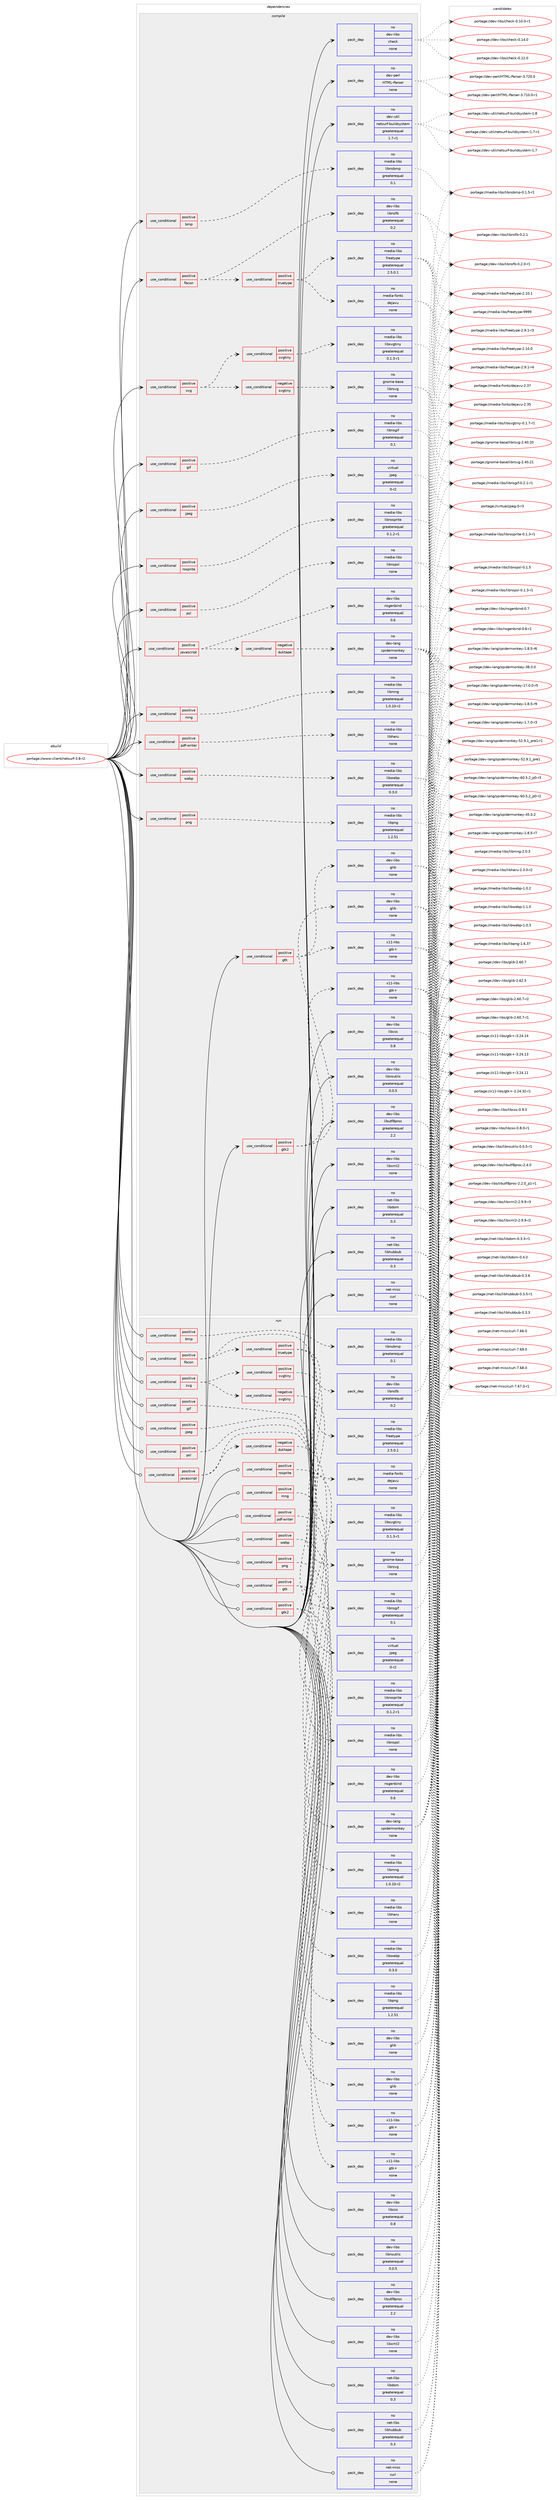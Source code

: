 digraph prolog {

# *************
# Graph options
# *************

newrank=true;
concentrate=true;
compound=true;
graph [rankdir=LR,fontname=Helvetica,fontsize=10,ranksep=1.5];#, ranksep=2.5, nodesep=0.2];
edge  [arrowhead=vee];
node  [fontname=Helvetica,fontsize=10];

# **********
# The ebuild
# **********

subgraph cluster_leftcol {
color=gray;
rank=same;
label=<<i>ebuild</i>>;
id [label="portage://www-client/netsurf-3.8-r2", color=red, width=4, href="../www-client/netsurf-3.8-r2.svg"];
}

# ****************
# The dependencies
# ****************

subgraph cluster_midcol {
color=gray;
label=<<i>dependencies</i>>;
subgraph cluster_compile {
fillcolor="#eeeeee";
style=filled;
label=<<i>compile</i>>;
subgraph cond2116 {
dependency16479 [label=<<TABLE BORDER="0" CELLBORDER="1" CELLSPACING="0" CELLPADDING="4"><TR><TD ROWSPAN="3" CELLPADDING="10">use_conditional</TD></TR><TR><TD>positive</TD></TR><TR><TD>bmp</TD></TR></TABLE>>, shape=none, color=red];
subgraph pack14070 {
dependency16480 [label=<<TABLE BORDER="0" CELLBORDER="1" CELLSPACING="0" CELLPADDING="4" WIDTH="220"><TR><TD ROWSPAN="6" CELLPADDING="30">pack_dep</TD></TR><TR><TD WIDTH="110">no</TD></TR><TR><TD>media-libs</TD></TR><TR><TD>libnsbmp</TD></TR><TR><TD>greaterequal</TD></TR><TR><TD>0.1</TD></TR></TABLE>>, shape=none, color=blue];
}
dependency16479:e -> dependency16480:w [weight=20,style="dashed",arrowhead="vee"];
}
id:e -> dependency16479:w [weight=20,style="solid",arrowhead="vee"];
subgraph cond2117 {
dependency16481 [label=<<TABLE BORDER="0" CELLBORDER="1" CELLSPACING="0" CELLPADDING="4"><TR><TD ROWSPAN="3" CELLPADDING="10">use_conditional</TD></TR><TR><TD>positive</TD></TR><TR><TD>fbcon</TD></TR></TABLE>>, shape=none, color=red];
subgraph pack14071 {
dependency16482 [label=<<TABLE BORDER="0" CELLBORDER="1" CELLSPACING="0" CELLPADDING="4" WIDTH="220"><TR><TD ROWSPAN="6" CELLPADDING="30">pack_dep</TD></TR><TR><TD WIDTH="110">no</TD></TR><TR><TD>dev-libs</TD></TR><TR><TD>libnsfb</TD></TR><TR><TD>greaterequal</TD></TR><TR><TD>0.2</TD></TR></TABLE>>, shape=none, color=blue];
}
dependency16481:e -> dependency16482:w [weight=20,style="dashed",arrowhead="vee"];
subgraph cond2118 {
dependency16483 [label=<<TABLE BORDER="0" CELLBORDER="1" CELLSPACING="0" CELLPADDING="4"><TR><TD ROWSPAN="3" CELLPADDING="10">use_conditional</TD></TR><TR><TD>positive</TD></TR><TR><TD>truetype</TD></TR></TABLE>>, shape=none, color=red];
subgraph pack14072 {
dependency16484 [label=<<TABLE BORDER="0" CELLBORDER="1" CELLSPACING="0" CELLPADDING="4" WIDTH="220"><TR><TD ROWSPAN="6" CELLPADDING="30">pack_dep</TD></TR><TR><TD WIDTH="110">no</TD></TR><TR><TD>media-fonts</TD></TR><TR><TD>dejavu</TD></TR><TR><TD>none</TD></TR><TR><TD></TD></TR></TABLE>>, shape=none, color=blue];
}
dependency16483:e -> dependency16484:w [weight=20,style="dashed",arrowhead="vee"];
subgraph pack14073 {
dependency16485 [label=<<TABLE BORDER="0" CELLBORDER="1" CELLSPACING="0" CELLPADDING="4" WIDTH="220"><TR><TD ROWSPAN="6" CELLPADDING="30">pack_dep</TD></TR><TR><TD WIDTH="110">no</TD></TR><TR><TD>media-libs</TD></TR><TR><TD>freetype</TD></TR><TR><TD>greaterequal</TD></TR><TR><TD>2.5.0.1</TD></TR></TABLE>>, shape=none, color=blue];
}
dependency16483:e -> dependency16485:w [weight=20,style="dashed",arrowhead="vee"];
}
dependency16481:e -> dependency16483:w [weight=20,style="dashed",arrowhead="vee"];
}
id:e -> dependency16481:w [weight=20,style="solid",arrowhead="vee"];
subgraph cond2119 {
dependency16486 [label=<<TABLE BORDER="0" CELLBORDER="1" CELLSPACING="0" CELLPADDING="4"><TR><TD ROWSPAN="3" CELLPADDING="10">use_conditional</TD></TR><TR><TD>positive</TD></TR><TR><TD>gif</TD></TR></TABLE>>, shape=none, color=red];
subgraph pack14074 {
dependency16487 [label=<<TABLE BORDER="0" CELLBORDER="1" CELLSPACING="0" CELLPADDING="4" WIDTH="220"><TR><TD ROWSPAN="6" CELLPADDING="30">pack_dep</TD></TR><TR><TD WIDTH="110">no</TD></TR><TR><TD>media-libs</TD></TR><TR><TD>libnsgif</TD></TR><TR><TD>greaterequal</TD></TR><TR><TD>0.1</TD></TR></TABLE>>, shape=none, color=blue];
}
dependency16486:e -> dependency16487:w [weight=20,style="dashed",arrowhead="vee"];
}
id:e -> dependency16486:w [weight=20,style="solid",arrowhead="vee"];
subgraph cond2120 {
dependency16488 [label=<<TABLE BORDER="0" CELLBORDER="1" CELLSPACING="0" CELLPADDING="4"><TR><TD ROWSPAN="3" CELLPADDING="10">use_conditional</TD></TR><TR><TD>positive</TD></TR><TR><TD>gtk</TD></TR></TABLE>>, shape=none, color=red];
subgraph pack14075 {
dependency16489 [label=<<TABLE BORDER="0" CELLBORDER="1" CELLSPACING="0" CELLPADDING="4" WIDTH="220"><TR><TD ROWSPAN="6" CELLPADDING="30">pack_dep</TD></TR><TR><TD WIDTH="110">no</TD></TR><TR><TD>dev-libs</TD></TR><TR><TD>glib</TD></TR><TR><TD>none</TD></TR><TR><TD></TD></TR></TABLE>>, shape=none, color=blue];
}
dependency16488:e -> dependency16489:w [weight=20,style="dashed",arrowhead="vee"];
subgraph pack14076 {
dependency16490 [label=<<TABLE BORDER="0" CELLBORDER="1" CELLSPACING="0" CELLPADDING="4" WIDTH="220"><TR><TD ROWSPAN="6" CELLPADDING="30">pack_dep</TD></TR><TR><TD WIDTH="110">no</TD></TR><TR><TD>x11-libs</TD></TR><TR><TD>gtk+</TD></TR><TR><TD>none</TD></TR><TR><TD></TD></TR></TABLE>>, shape=none, color=blue];
}
dependency16488:e -> dependency16490:w [weight=20,style="dashed",arrowhead="vee"];
}
id:e -> dependency16488:w [weight=20,style="solid",arrowhead="vee"];
subgraph cond2121 {
dependency16491 [label=<<TABLE BORDER="0" CELLBORDER="1" CELLSPACING="0" CELLPADDING="4"><TR><TD ROWSPAN="3" CELLPADDING="10">use_conditional</TD></TR><TR><TD>positive</TD></TR><TR><TD>gtk2</TD></TR></TABLE>>, shape=none, color=red];
subgraph pack14077 {
dependency16492 [label=<<TABLE BORDER="0" CELLBORDER="1" CELLSPACING="0" CELLPADDING="4" WIDTH="220"><TR><TD ROWSPAN="6" CELLPADDING="30">pack_dep</TD></TR><TR><TD WIDTH="110">no</TD></TR><TR><TD>dev-libs</TD></TR><TR><TD>glib</TD></TR><TR><TD>none</TD></TR><TR><TD></TD></TR></TABLE>>, shape=none, color=blue];
}
dependency16491:e -> dependency16492:w [weight=20,style="dashed",arrowhead="vee"];
subgraph pack14078 {
dependency16493 [label=<<TABLE BORDER="0" CELLBORDER="1" CELLSPACING="0" CELLPADDING="4" WIDTH="220"><TR><TD ROWSPAN="6" CELLPADDING="30">pack_dep</TD></TR><TR><TD WIDTH="110">no</TD></TR><TR><TD>x11-libs</TD></TR><TR><TD>gtk+</TD></TR><TR><TD>none</TD></TR><TR><TD></TD></TR></TABLE>>, shape=none, color=blue];
}
dependency16491:e -> dependency16493:w [weight=20,style="dashed",arrowhead="vee"];
}
id:e -> dependency16491:w [weight=20,style="solid",arrowhead="vee"];
subgraph cond2122 {
dependency16494 [label=<<TABLE BORDER="0" CELLBORDER="1" CELLSPACING="0" CELLPADDING="4"><TR><TD ROWSPAN="3" CELLPADDING="10">use_conditional</TD></TR><TR><TD>positive</TD></TR><TR><TD>javascript</TD></TR></TABLE>>, shape=none, color=red];
subgraph pack14079 {
dependency16495 [label=<<TABLE BORDER="0" CELLBORDER="1" CELLSPACING="0" CELLPADDING="4" WIDTH="220"><TR><TD ROWSPAN="6" CELLPADDING="30">pack_dep</TD></TR><TR><TD WIDTH="110">no</TD></TR><TR><TD>dev-libs</TD></TR><TR><TD>nsgenbind</TD></TR><TR><TD>greaterequal</TD></TR><TR><TD>0.6</TD></TR></TABLE>>, shape=none, color=blue];
}
dependency16494:e -> dependency16495:w [weight=20,style="dashed",arrowhead="vee"];
subgraph cond2123 {
dependency16496 [label=<<TABLE BORDER="0" CELLBORDER="1" CELLSPACING="0" CELLPADDING="4"><TR><TD ROWSPAN="3" CELLPADDING="10">use_conditional</TD></TR><TR><TD>negative</TD></TR><TR><TD>duktape</TD></TR></TABLE>>, shape=none, color=red];
subgraph pack14080 {
dependency16497 [label=<<TABLE BORDER="0" CELLBORDER="1" CELLSPACING="0" CELLPADDING="4" WIDTH="220"><TR><TD ROWSPAN="6" CELLPADDING="30">pack_dep</TD></TR><TR><TD WIDTH="110">no</TD></TR><TR><TD>dev-lang</TD></TR><TR><TD>spidermonkey</TD></TR><TR><TD>none</TD></TR><TR><TD></TD></TR></TABLE>>, shape=none, color=blue];
}
dependency16496:e -> dependency16497:w [weight=20,style="dashed",arrowhead="vee"];
}
dependency16494:e -> dependency16496:w [weight=20,style="dashed",arrowhead="vee"];
}
id:e -> dependency16494:w [weight=20,style="solid",arrowhead="vee"];
subgraph cond2124 {
dependency16498 [label=<<TABLE BORDER="0" CELLBORDER="1" CELLSPACING="0" CELLPADDING="4"><TR><TD ROWSPAN="3" CELLPADDING="10">use_conditional</TD></TR><TR><TD>positive</TD></TR><TR><TD>jpeg</TD></TR></TABLE>>, shape=none, color=red];
subgraph pack14081 {
dependency16499 [label=<<TABLE BORDER="0" CELLBORDER="1" CELLSPACING="0" CELLPADDING="4" WIDTH="220"><TR><TD ROWSPAN="6" CELLPADDING="30">pack_dep</TD></TR><TR><TD WIDTH="110">no</TD></TR><TR><TD>virtual</TD></TR><TR><TD>jpeg</TD></TR><TR><TD>greaterequal</TD></TR><TR><TD>0-r2</TD></TR></TABLE>>, shape=none, color=blue];
}
dependency16498:e -> dependency16499:w [weight=20,style="dashed",arrowhead="vee"];
}
id:e -> dependency16498:w [weight=20,style="solid",arrowhead="vee"];
subgraph cond2125 {
dependency16500 [label=<<TABLE BORDER="0" CELLBORDER="1" CELLSPACING="0" CELLPADDING="4"><TR><TD ROWSPAN="3" CELLPADDING="10">use_conditional</TD></TR><TR><TD>positive</TD></TR><TR><TD>mng</TD></TR></TABLE>>, shape=none, color=red];
subgraph pack14082 {
dependency16501 [label=<<TABLE BORDER="0" CELLBORDER="1" CELLSPACING="0" CELLPADDING="4" WIDTH="220"><TR><TD ROWSPAN="6" CELLPADDING="30">pack_dep</TD></TR><TR><TD WIDTH="110">no</TD></TR><TR><TD>media-libs</TD></TR><TR><TD>libmng</TD></TR><TR><TD>greaterequal</TD></TR><TR><TD>1.0.10-r2</TD></TR></TABLE>>, shape=none, color=blue];
}
dependency16500:e -> dependency16501:w [weight=20,style="dashed",arrowhead="vee"];
}
id:e -> dependency16500:w [weight=20,style="solid",arrowhead="vee"];
subgraph cond2126 {
dependency16502 [label=<<TABLE BORDER="0" CELLBORDER="1" CELLSPACING="0" CELLPADDING="4"><TR><TD ROWSPAN="3" CELLPADDING="10">use_conditional</TD></TR><TR><TD>positive</TD></TR><TR><TD>pdf-writer</TD></TR></TABLE>>, shape=none, color=red];
subgraph pack14083 {
dependency16503 [label=<<TABLE BORDER="0" CELLBORDER="1" CELLSPACING="0" CELLPADDING="4" WIDTH="220"><TR><TD ROWSPAN="6" CELLPADDING="30">pack_dep</TD></TR><TR><TD WIDTH="110">no</TD></TR><TR><TD>media-libs</TD></TR><TR><TD>libharu</TD></TR><TR><TD>none</TD></TR><TR><TD></TD></TR></TABLE>>, shape=none, color=blue];
}
dependency16502:e -> dependency16503:w [weight=20,style="dashed",arrowhead="vee"];
}
id:e -> dependency16502:w [weight=20,style="solid",arrowhead="vee"];
subgraph cond2127 {
dependency16504 [label=<<TABLE BORDER="0" CELLBORDER="1" CELLSPACING="0" CELLPADDING="4"><TR><TD ROWSPAN="3" CELLPADDING="10">use_conditional</TD></TR><TR><TD>positive</TD></TR><TR><TD>png</TD></TR></TABLE>>, shape=none, color=red];
subgraph pack14084 {
dependency16505 [label=<<TABLE BORDER="0" CELLBORDER="1" CELLSPACING="0" CELLPADDING="4" WIDTH="220"><TR><TD ROWSPAN="6" CELLPADDING="30">pack_dep</TD></TR><TR><TD WIDTH="110">no</TD></TR><TR><TD>media-libs</TD></TR><TR><TD>libpng</TD></TR><TR><TD>greaterequal</TD></TR><TR><TD>1.2.51</TD></TR></TABLE>>, shape=none, color=blue];
}
dependency16504:e -> dependency16505:w [weight=20,style="dashed",arrowhead="vee"];
}
id:e -> dependency16504:w [weight=20,style="solid",arrowhead="vee"];
subgraph cond2128 {
dependency16506 [label=<<TABLE BORDER="0" CELLBORDER="1" CELLSPACING="0" CELLPADDING="4"><TR><TD ROWSPAN="3" CELLPADDING="10">use_conditional</TD></TR><TR><TD>positive</TD></TR><TR><TD>psl</TD></TR></TABLE>>, shape=none, color=red];
subgraph pack14085 {
dependency16507 [label=<<TABLE BORDER="0" CELLBORDER="1" CELLSPACING="0" CELLPADDING="4" WIDTH="220"><TR><TD ROWSPAN="6" CELLPADDING="30">pack_dep</TD></TR><TR><TD WIDTH="110">no</TD></TR><TR><TD>media-libs</TD></TR><TR><TD>libnspsl</TD></TR><TR><TD>none</TD></TR><TR><TD></TD></TR></TABLE>>, shape=none, color=blue];
}
dependency16506:e -> dependency16507:w [weight=20,style="dashed",arrowhead="vee"];
}
id:e -> dependency16506:w [weight=20,style="solid",arrowhead="vee"];
subgraph cond2129 {
dependency16508 [label=<<TABLE BORDER="0" CELLBORDER="1" CELLSPACING="0" CELLPADDING="4"><TR><TD ROWSPAN="3" CELLPADDING="10">use_conditional</TD></TR><TR><TD>positive</TD></TR><TR><TD>rosprite</TD></TR></TABLE>>, shape=none, color=red];
subgraph pack14086 {
dependency16509 [label=<<TABLE BORDER="0" CELLBORDER="1" CELLSPACING="0" CELLPADDING="4" WIDTH="220"><TR><TD ROWSPAN="6" CELLPADDING="30">pack_dep</TD></TR><TR><TD WIDTH="110">no</TD></TR><TR><TD>media-libs</TD></TR><TR><TD>librosprite</TD></TR><TR><TD>greaterequal</TD></TR><TR><TD>0.1.2-r1</TD></TR></TABLE>>, shape=none, color=blue];
}
dependency16508:e -> dependency16509:w [weight=20,style="dashed",arrowhead="vee"];
}
id:e -> dependency16508:w [weight=20,style="solid",arrowhead="vee"];
subgraph cond2130 {
dependency16510 [label=<<TABLE BORDER="0" CELLBORDER="1" CELLSPACING="0" CELLPADDING="4"><TR><TD ROWSPAN="3" CELLPADDING="10">use_conditional</TD></TR><TR><TD>positive</TD></TR><TR><TD>svg</TD></TR></TABLE>>, shape=none, color=red];
subgraph cond2131 {
dependency16511 [label=<<TABLE BORDER="0" CELLBORDER="1" CELLSPACING="0" CELLPADDING="4"><TR><TD ROWSPAN="3" CELLPADDING="10">use_conditional</TD></TR><TR><TD>positive</TD></TR><TR><TD>svgtiny</TD></TR></TABLE>>, shape=none, color=red];
subgraph pack14087 {
dependency16512 [label=<<TABLE BORDER="0" CELLBORDER="1" CELLSPACING="0" CELLPADDING="4" WIDTH="220"><TR><TD ROWSPAN="6" CELLPADDING="30">pack_dep</TD></TR><TR><TD WIDTH="110">no</TD></TR><TR><TD>media-libs</TD></TR><TR><TD>libsvgtiny</TD></TR><TR><TD>greaterequal</TD></TR><TR><TD>0.1.3-r1</TD></TR></TABLE>>, shape=none, color=blue];
}
dependency16511:e -> dependency16512:w [weight=20,style="dashed",arrowhead="vee"];
}
dependency16510:e -> dependency16511:w [weight=20,style="dashed",arrowhead="vee"];
subgraph cond2132 {
dependency16513 [label=<<TABLE BORDER="0" CELLBORDER="1" CELLSPACING="0" CELLPADDING="4"><TR><TD ROWSPAN="3" CELLPADDING="10">use_conditional</TD></TR><TR><TD>negative</TD></TR><TR><TD>svgtiny</TD></TR></TABLE>>, shape=none, color=red];
subgraph pack14088 {
dependency16514 [label=<<TABLE BORDER="0" CELLBORDER="1" CELLSPACING="0" CELLPADDING="4" WIDTH="220"><TR><TD ROWSPAN="6" CELLPADDING="30">pack_dep</TD></TR><TR><TD WIDTH="110">no</TD></TR><TR><TD>gnome-base</TD></TR><TR><TD>librsvg</TD></TR><TR><TD>none</TD></TR><TR><TD></TD></TR></TABLE>>, shape=none, color=blue];
}
dependency16513:e -> dependency16514:w [weight=20,style="dashed",arrowhead="vee"];
}
dependency16510:e -> dependency16513:w [weight=20,style="dashed",arrowhead="vee"];
}
id:e -> dependency16510:w [weight=20,style="solid",arrowhead="vee"];
subgraph cond2133 {
dependency16515 [label=<<TABLE BORDER="0" CELLBORDER="1" CELLSPACING="0" CELLPADDING="4"><TR><TD ROWSPAN="3" CELLPADDING="10">use_conditional</TD></TR><TR><TD>positive</TD></TR><TR><TD>webp</TD></TR></TABLE>>, shape=none, color=red];
subgraph pack14089 {
dependency16516 [label=<<TABLE BORDER="0" CELLBORDER="1" CELLSPACING="0" CELLPADDING="4" WIDTH="220"><TR><TD ROWSPAN="6" CELLPADDING="30">pack_dep</TD></TR><TR><TD WIDTH="110">no</TD></TR><TR><TD>media-libs</TD></TR><TR><TD>libwebp</TD></TR><TR><TD>greaterequal</TD></TR><TR><TD>0.3.0</TD></TR></TABLE>>, shape=none, color=blue];
}
dependency16515:e -> dependency16516:w [weight=20,style="dashed",arrowhead="vee"];
}
id:e -> dependency16515:w [weight=20,style="solid",arrowhead="vee"];
subgraph pack14090 {
dependency16517 [label=<<TABLE BORDER="0" CELLBORDER="1" CELLSPACING="0" CELLPADDING="4" WIDTH="220"><TR><TD ROWSPAN="6" CELLPADDING="30">pack_dep</TD></TR><TR><TD WIDTH="110">no</TD></TR><TR><TD>dev-libs</TD></TR><TR><TD>check</TD></TR><TR><TD>none</TD></TR><TR><TD></TD></TR></TABLE>>, shape=none, color=blue];
}
id:e -> dependency16517:w [weight=20,style="solid",arrowhead="vee"];
subgraph pack14091 {
dependency16518 [label=<<TABLE BORDER="0" CELLBORDER="1" CELLSPACING="0" CELLPADDING="4" WIDTH="220"><TR><TD ROWSPAN="6" CELLPADDING="30">pack_dep</TD></TR><TR><TD WIDTH="110">no</TD></TR><TR><TD>dev-libs</TD></TR><TR><TD>libcss</TD></TR><TR><TD>greaterequal</TD></TR><TR><TD>0.8</TD></TR></TABLE>>, shape=none, color=blue];
}
id:e -> dependency16518:w [weight=20,style="solid",arrowhead="vee"];
subgraph pack14092 {
dependency16519 [label=<<TABLE BORDER="0" CELLBORDER="1" CELLSPACING="0" CELLPADDING="4" WIDTH="220"><TR><TD ROWSPAN="6" CELLPADDING="30">pack_dep</TD></TR><TR><TD WIDTH="110">no</TD></TR><TR><TD>dev-libs</TD></TR><TR><TD>libnsutils</TD></TR><TR><TD>greaterequal</TD></TR><TR><TD>0.0.5</TD></TR></TABLE>>, shape=none, color=blue];
}
id:e -> dependency16519:w [weight=20,style="solid",arrowhead="vee"];
subgraph pack14093 {
dependency16520 [label=<<TABLE BORDER="0" CELLBORDER="1" CELLSPACING="0" CELLPADDING="4" WIDTH="220"><TR><TD ROWSPAN="6" CELLPADDING="30">pack_dep</TD></TR><TR><TD WIDTH="110">no</TD></TR><TR><TD>dev-libs</TD></TR><TR><TD>libutf8proc</TD></TR><TR><TD>greaterequal</TD></TR><TR><TD>2.2</TD></TR></TABLE>>, shape=none, color=blue];
}
id:e -> dependency16520:w [weight=20,style="solid",arrowhead="vee"];
subgraph pack14094 {
dependency16521 [label=<<TABLE BORDER="0" CELLBORDER="1" CELLSPACING="0" CELLPADDING="4" WIDTH="220"><TR><TD ROWSPAN="6" CELLPADDING="30">pack_dep</TD></TR><TR><TD WIDTH="110">no</TD></TR><TR><TD>dev-libs</TD></TR><TR><TD>libxml2</TD></TR><TR><TD>none</TD></TR><TR><TD></TD></TR></TABLE>>, shape=none, color=blue];
}
id:e -> dependency16521:w [weight=20,style="solid",arrowhead="vee"];
subgraph pack14095 {
dependency16522 [label=<<TABLE BORDER="0" CELLBORDER="1" CELLSPACING="0" CELLPADDING="4" WIDTH="220"><TR><TD ROWSPAN="6" CELLPADDING="30">pack_dep</TD></TR><TR><TD WIDTH="110">no</TD></TR><TR><TD>dev-perl</TD></TR><TR><TD>HTML-Parser</TD></TR><TR><TD>none</TD></TR><TR><TD></TD></TR></TABLE>>, shape=none, color=blue];
}
id:e -> dependency16522:w [weight=20,style="solid",arrowhead="vee"];
subgraph pack14096 {
dependency16523 [label=<<TABLE BORDER="0" CELLBORDER="1" CELLSPACING="0" CELLPADDING="4" WIDTH="220"><TR><TD ROWSPAN="6" CELLPADDING="30">pack_dep</TD></TR><TR><TD WIDTH="110">no</TD></TR><TR><TD>dev-util</TD></TR><TR><TD>netsurf-buildsystem</TD></TR><TR><TD>greaterequal</TD></TR><TR><TD>1.7-r1</TD></TR></TABLE>>, shape=none, color=blue];
}
id:e -> dependency16523:w [weight=20,style="solid",arrowhead="vee"];
subgraph pack14097 {
dependency16524 [label=<<TABLE BORDER="0" CELLBORDER="1" CELLSPACING="0" CELLPADDING="4" WIDTH="220"><TR><TD ROWSPAN="6" CELLPADDING="30">pack_dep</TD></TR><TR><TD WIDTH="110">no</TD></TR><TR><TD>net-libs</TD></TR><TR><TD>libdom</TD></TR><TR><TD>greaterequal</TD></TR><TR><TD>0.3</TD></TR></TABLE>>, shape=none, color=blue];
}
id:e -> dependency16524:w [weight=20,style="solid",arrowhead="vee"];
subgraph pack14098 {
dependency16525 [label=<<TABLE BORDER="0" CELLBORDER="1" CELLSPACING="0" CELLPADDING="4" WIDTH="220"><TR><TD ROWSPAN="6" CELLPADDING="30">pack_dep</TD></TR><TR><TD WIDTH="110">no</TD></TR><TR><TD>net-libs</TD></TR><TR><TD>libhubbub</TD></TR><TR><TD>greaterequal</TD></TR><TR><TD>0.3</TD></TR></TABLE>>, shape=none, color=blue];
}
id:e -> dependency16525:w [weight=20,style="solid",arrowhead="vee"];
subgraph pack14099 {
dependency16526 [label=<<TABLE BORDER="0" CELLBORDER="1" CELLSPACING="0" CELLPADDING="4" WIDTH="220"><TR><TD ROWSPAN="6" CELLPADDING="30">pack_dep</TD></TR><TR><TD WIDTH="110">no</TD></TR><TR><TD>net-misc</TD></TR><TR><TD>curl</TD></TR><TR><TD>none</TD></TR><TR><TD></TD></TR></TABLE>>, shape=none, color=blue];
}
id:e -> dependency16526:w [weight=20,style="solid",arrowhead="vee"];
}
subgraph cluster_compileandrun {
fillcolor="#eeeeee";
style=filled;
label=<<i>compile and run</i>>;
}
subgraph cluster_run {
fillcolor="#eeeeee";
style=filled;
label=<<i>run</i>>;
subgraph cond2134 {
dependency16527 [label=<<TABLE BORDER="0" CELLBORDER="1" CELLSPACING="0" CELLPADDING="4"><TR><TD ROWSPAN="3" CELLPADDING="10">use_conditional</TD></TR><TR><TD>positive</TD></TR><TR><TD>bmp</TD></TR></TABLE>>, shape=none, color=red];
subgraph pack14100 {
dependency16528 [label=<<TABLE BORDER="0" CELLBORDER="1" CELLSPACING="0" CELLPADDING="4" WIDTH="220"><TR><TD ROWSPAN="6" CELLPADDING="30">pack_dep</TD></TR><TR><TD WIDTH="110">no</TD></TR><TR><TD>media-libs</TD></TR><TR><TD>libnsbmp</TD></TR><TR><TD>greaterequal</TD></TR><TR><TD>0.1</TD></TR></TABLE>>, shape=none, color=blue];
}
dependency16527:e -> dependency16528:w [weight=20,style="dashed",arrowhead="vee"];
}
id:e -> dependency16527:w [weight=20,style="solid",arrowhead="odot"];
subgraph cond2135 {
dependency16529 [label=<<TABLE BORDER="0" CELLBORDER="1" CELLSPACING="0" CELLPADDING="4"><TR><TD ROWSPAN="3" CELLPADDING="10">use_conditional</TD></TR><TR><TD>positive</TD></TR><TR><TD>fbcon</TD></TR></TABLE>>, shape=none, color=red];
subgraph pack14101 {
dependency16530 [label=<<TABLE BORDER="0" CELLBORDER="1" CELLSPACING="0" CELLPADDING="4" WIDTH="220"><TR><TD ROWSPAN="6" CELLPADDING="30">pack_dep</TD></TR><TR><TD WIDTH="110">no</TD></TR><TR><TD>dev-libs</TD></TR><TR><TD>libnsfb</TD></TR><TR><TD>greaterequal</TD></TR><TR><TD>0.2</TD></TR></TABLE>>, shape=none, color=blue];
}
dependency16529:e -> dependency16530:w [weight=20,style="dashed",arrowhead="vee"];
subgraph cond2136 {
dependency16531 [label=<<TABLE BORDER="0" CELLBORDER="1" CELLSPACING="0" CELLPADDING="4"><TR><TD ROWSPAN="3" CELLPADDING="10">use_conditional</TD></TR><TR><TD>positive</TD></TR><TR><TD>truetype</TD></TR></TABLE>>, shape=none, color=red];
subgraph pack14102 {
dependency16532 [label=<<TABLE BORDER="0" CELLBORDER="1" CELLSPACING="0" CELLPADDING="4" WIDTH="220"><TR><TD ROWSPAN="6" CELLPADDING="30">pack_dep</TD></TR><TR><TD WIDTH="110">no</TD></TR><TR><TD>media-fonts</TD></TR><TR><TD>dejavu</TD></TR><TR><TD>none</TD></TR><TR><TD></TD></TR></TABLE>>, shape=none, color=blue];
}
dependency16531:e -> dependency16532:w [weight=20,style="dashed",arrowhead="vee"];
subgraph pack14103 {
dependency16533 [label=<<TABLE BORDER="0" CELLBORDER="1" CELLSPACING="0" CELLPADDING="4" WIDTH="220"><TR><TD ROWSPAN="6" CELLPADDING="30">pack_dep</TD></TR><TR><TD WIDTH="110">no</TD></TR><TR><TD>media-libs</TD></TR><TR><TD>freetype</TD></TR><TR><TD>greaterequal</TD></TR><TR><TD>2.5.0.1</TD></TR></TABLE>>, shape=none, color=blue];
}
dependency16531:e -> dependency16533:w [weight=20,style="dashed",arrowhead="vee"];
}
dependency16529:e -> dependency16531:w [weight=20,style="dashed",arrowhead="vee"];
}
id:e -> dependency16529:w [weight=20,style="solid",arrowhead="odot"];
subgraph cond2137 {
dependency16534 [label=<<TABLE BORDER="0" CELLBORDER="1" CELLSPACING="0" CELLPADDING="4"><TR><TD ROWSPAN="3" CELLPADDING="10">use_conditional</TD></TR><TR><TD>positive</TD></TR><TR><TD>gif</TD></TR></TABLE>>, shape=none, color=red];
subgraph pack14104 {
dependency16535 [label=<<TABLE BORDER="0" CELLBORDER="1" CELLSPACING="0" CELLPADDING="4" WIDTH="220"><TR><TD ROWSPAN="6" CELLPADDING="30">pack_dep</TD></TR><TR><TD WIDTH="110">no</TD></TR><TR><TD>media-libs</TD></TR><TR><TD>libnsgif</TD></TR><TR><TD>greaterequal</TD></TR><TR><TD>0.1</TD></TR></TABLE>>, shape=none, color=blue];
}
dependency16534:e -> dependency16535:w [weight=20,style="dashed",arrowhead="vee"];
}
id:e -> dependency16534:w [weight=20,style="solid",arrowhead="odot"];
subgraph cond2138 {
dependency16536 [label=<<TABLE BORDER="0" CELLBORDER="1" CELLSPACING="0" CELLPADDING="4"><TR><TD ROWSPAN="3" CELLPADDING="10">use_conditional</TD></TR><TR><TD>positive</TD></TR><TR><TD>gtk</TD></TR></TABLE>>, shape=none, color=red];
subgraph pack14105 {
dependency16537 [label=<<TABLE BORDER="0" CELLBORDER="1" CELLSPACING="0" CELLPADDING="4" WIDTH="220"><TR><TD ROWSPAN="6" CELLPADDING="30">pack_dep</TD></TR><TR><TD WIDTH="110">no</TD></TR><TR><TD>dev-libs</TD></TR><TR><TD>glib</TD></TR><TR><TD>none</TD></TR><TR><TD></TD></TR></TABLE>>, shape=none, color=blue];
}
dependency16536:e -> dependency16537:w [weight=20,style="dashed",arrowhead="vee"];
subgraph pack14106 {
dependency16538 [label=<<TABLE BORDER="0" CELLBORDER="1" CELLSPACING="0" CELLPADDING="4" WIDTH="220"><TR><TD ROWSPAN="6" CELLPADDING="30">pack_dep</TD></TR><TR><TD WIDTH="110">no</TD></TR><TR><TD>x11-libs</TD></TR><TR><TD>gtk+</TD></TR><TR><TD>none</TD></TR><TR><TD></TD></TR></TABLE>>, shape=none, color=blue];
}
dependency16536:e -> dependency16538:w [weight=20,style="dashed",arrowhead="vee"];
}
id:e -> dependency16536:w [weight=20,style="solid",arrowhead="odot"];
subgraph cond2139 {
dependency16539 [label=<<TABLE BORDER="0" CELLBORDER="1" CELLSPACING="0" CELLPADDING="4"><TR><TD ROWSPAN="3" CELLPADDING="10">use_conditional</TD></TR><TR><TD>positive</TD></TR><TR><TD>gtk2</TD></TR></TABLE>>, shape=none, color=red];
subgraph pack14107 {
dependency16540 [label=<<TABLE BORDER="0" CELLBORDER="1" CELLSPACING="0" CELLPADDING="4" WIDTH="220"><TR><TD ROWSPAN="6" CELLPADDING="30">pack_dep</TD></TR><TR><TD WIDTH="110">no</TD></TR><TR><TD>dev-libs</TD></TR><TR><TD>glib</TD></TR><TR><TD>none</TD></TR><TR><TD></TD></TR></TABLE>>, shape=none, color=blue];
}
dependency16539:e -> dependency16540:w [weight=20,style="dashed",arrowhead="vee"];
subgraph pack14108 {
dependency16541 [label=<<TABLE BORDER="0" CELLBORDER="1" CELLSPACING="0" CELLPADDING="4" WIDTH="220"><TR><TD ROWSPAN="6" CELLPADDING="30">pack_dep</TD></TR><TR><TD WIDTH="110">no</TD></TR><TR><TD>x11-libs</TD></TR><TR><TD>gtk+</TD></TR><TR><TD>none</TD></TR><TR><TD></TD></TR></TABLE>>, shape=none, color=blue];
}
dependency16539:e -> dependency16541:w [weight=20,style="dashed",arrowhead="vee"];
}
id:e -> dependency16539:w [weight=20,style="solid",arrowhead="odot"];
subgraph cond2140 {
dependency16542 [label=<<TABLE BORDER="0" CELLBORDER="1" CELLSPACING="0" CELLPADDING="4"><TR><TD ROWSPAN="3" CELLPADDING="10">use_conditional</TD></TR><TR><TD>positive</TD></TR><TR><TD>javascript</TD></TR></TABLE>>, shape=none, color=red];
subgraph pack14109 {
dependency16543 [label=<<TABLE BORDER="0" CELLBORDER="1" CELLSPACING="0" CELLPADDING="4" WIDTH="220"><TR><TD ROWSPAN="6" CELLPADDING="30">pack_dep</TD></TR><TR><TD WIDTH="110">no</TD></TR><TR><TD>dev-libs</TD></TR><TR><TD>nsgenbind</TD></TR><TR><TD>greaterequal</TD></TR><TR><TD>0.6</TD></TR></TABLE>>, shape=none, color=blue];
}
dependency16542:e -> dependency16543:w [weight=20,style="dashed",arrowhead="vee"];
subgraph cond2141 {
dependency16544 [label=<<TABLE BORDER="0" CELLBORDER="1" CELLSPACING="0" CELLPADDING="4"><TR><TD ROWSPAN="3" CELLPADDING="10">use_conditional</TD></TR><TR><TD>negative</TD></TR><TR><TD>duktape</TD></TR></TABLE>>, shape=none, color=red];
subgraph pack14110 {
dependency16545 [label=<<TABLE BORDER="0" CELLBORDER="1" CELLSPACING="0" CELLPADDING="4" WIDTH="220"><TR><TD ROWSPAN="6" CELLPADDING="30">pack_dep</TD></TR><TR><TD WIDTH="110">no</TD></TR><TR><TD>dev-lang</TD></TR><TR><TD>spidermonkey</TD></TR><TR><TD>none</TD></TR><TR><TD></TD></TR></TABLE>>, shape=none, color=blue];
}
dependency16544:e -> dependency16545:w [weight=20,style="dashed",arrowhead="vee"];
}
dependency16542:e -> dependency16544:w [weight=20,style="dashed",arrowhead="vee"];
}
id:e -> dependency16542:w [weight=20,style="solid",arrowhead="odot"];
subgraph cond2142 {
dependency16546 [label=<<TABLE BORDER="0" CELLBORDER="1" CELLSPACING="0" CELLPADDING="4"><TR><TD ROWSPAN="3" CELLPADDING="10">use_conditional</TD></TR><TR><TD>positive</TD></TR><TR><TD>jpeg</TD></TR></TABLE>>, shape=none, color=red];
subgraph pack14111 {
dependency16547 [label=<<TABLE BORDER="0" CELLBORDER="1" CELLSPACING="0" CELLPADDING="4" WIDTH="220"><TR><TD ROWSPAN="6" CELLPADDING="30">pack_dep</TD></TR><TR><TD WIDTH="110">no</TD></TR><TR><TD>virtual</TD></TR><TR><TD>jpeg</TD></TR><TR><TD>greaterequal</TD></TR><TR><TD>0-r2</TD></TR></TABLE>>, shape=none, color=blue];
}
dependency16546:e -> dependency16547:w [weight=20,style="dashed",arrowhead="vee"];
}
id:e -> dependency16546:w [weight=20,style="solid",arrowhead="odot"];
subgraph cond2143 {
dependency16548 [label=<<TABLE BORDER="0" CELLBORDER="1" CELLSPACING="0" CELLPADDING="4"><TR><TD ROWSPAN="3" CELLPADDING="10">use_conditional</TD></TR><TR><TD>positive</TD></TR><TR><TD>mng</TD></TR></TABLE>>, shape=none, color=red];
subgraph pack14112 {
dependency16549 [label=<<TABLE BORDER="0" CELLBORDER="1" CELLSPACING="0" CELLPADDING="4" WIDTH="220"><TR><TD ROWSPAN="6" CELLPADDING="30">pack_dep</TD></TR><TR><TD WIDTH="110">no</TD></TR><TR><TD>media-libs</TD></TR><TR><TD>libmng</TD></TR><TR><TD>greaterequal</TD></TR><TR><TD>1.0.10-r2</TD></TR></TABLE>>, shape=none, color=blue];
}
dependency16548:e -> dependency16549:w [weight=20,style="dashed",arrowhead="vee"];
}
id:e -> dependency16548:w [weight=20,style="solid",arrowhead="odot"];
subgraph cond2144 {
dependency16550 [label=<<TABLE BORDER="0" CELLBORDER="1" CELLSPACING="0" CELLPADDING="4"><TR><TD ROWSPAN="3" CELLPADDING="10">use_conditional</TD></TR><TR><TD>positive</TD></TR><TR><TD>pdf-writer</TD></TR></TABLE>>, shape=none, color=red];
subgraph pack14113 {
dependency16551 [label=<<TABLE BORDER="0" CELLBORDER="1" CELLSPACING="0" CELLPADDING="4" WIDTH="220"><TR><TD ROWSPAN="6" CELLPADDING="30">pack_dep</TD></TR><TR><TD WIDTH="110">no</TD></TR><TR><TD>media-libs</TD></TR><TR><TD>libharu</TD></TR><TR><TD>none</TD></TR><TR><TD></TD></TR></TABLE>>, shape=none, color=blue];
}
dependency16550:e -> dependency16551:w [weight=20,style="dashed",arrowhead="vee"];
}
id:e -> dependency16550:w [weight=20,style="solid",arrowhead="odot"];
subgraph cond2145 {
dependency16552 [label=<<TABLE BORDER="0" CELLBORDER="1" CELLSPACING="0" CELLPADDING="4"><TR><TD ROWSPAN="3" CELLPADDING="10">use_conditional</TD></TR><TR><TD>positive</TD></TR><TR><TD>png</TD></TR></TABLE>>, shape=none, color=red];
subgraph pack14114 {
dependency16553 [label=<<TABLE BORDER="0" CELLBORDER="1" CELLSPACING="0" CELLPADDING="4" WIDTH="220"><TR><TD ROWSPAN="6" CELLPADDING="30">pack_dep</TD></TR><TR><TD WIDTH="110">no</TD></TR><TR><TD>media-libs</TD></TR><TR><TD>libpng</TD></TR><TR><TD>greaterequal</TD></TR><TR><TD>1.2.51</TD></TR></TABLE>>, shape=none, color=blue];
}
dependency16552:e -> dependency16553:w [weight=20,style="dashed",arrowhead="vee"];
}
id:e -> dependency16552:w [weight=20,style="solid",arrowhead="odot"];
subgraph cond2146 {
dependency16554 [label=<<TABLE BORDER="0" CELLBORDER="1" CELLSPACING="0" CELLPADDING="4"><TR><TD ROWSPAN="3" CELLPADDING="10">use_conditional</TD></TR><TR><TD>positive</TD></TR><TR><TD>psl</TD></TR></TABLE>>, shape=none, color=red];
subgraph pack14115 {
dependency16555 [label=<<TABLE BORDER="0" CELLBORDER="1" CELLSPACING="0" CELLPADDING="4" WIDTH="220"><TR><TD ROWSPAN="6" CELLPADDING="30">pack_dep</TD></TR><TR><TD WIDTH="110">no</TD></TR><TR><TD>media-libs</TD></TR><TR><TD>libnspsl</TD></TR><TR><TD>none</TD></TR><TR><TD></TD></TR></TABLE>>, shape=none, color=blue];
}
dependency16554:e -> dependency16555:w [weight=20,style="dashed",arrowhead="vee"];
}
id:e -> dependency16554:w [weight=20,style="solid",arrowhead="odot"];
subgraph cond2147 {
dependency16556 [label=<<TABLE BORDER="0" CELLBORDER="1" CELLSPACING="0" CELLPADDING="4"><TR><TD ROWSPAN="3" CELLPADDING="10">use_conditional</TD></TR><TR><TD>positive</TD></TR><TR><TD>rosprite</TD></TR></TABLE>>, shape=none, color=red];
subgraph pack14116 {
dependency16557 [label=<<TABLE BORDER="0" CELLBORDER="1" CELLSPACING="0" CELLPADDING="4" WIDTH="220"><TR><TD ROWSPAN="6" CELLPADDING="30">pack_dep</TD></TR><TR><TD WIDTH="110">no</TD></TR><TR><TD>media-libs</TD></TR><TR><TD>librosprite</TD></TR><TR><TD>greaterequal</TD></TR><TR><TD>0.1.2-r1</TD></TR></TABLE>>, shape=none, color=blue];
}
dependency16556:e -> dependency16557:w [weight=20,style="dashed",arrowhead="vee"];
}
id:e -> dependency16556:w [weight=20,style="solid",arrowhead="odot"];
subgraph cond2148 {
dependency16558 [label=<<TABLE BORDER="0" CELLBORDER="1" CELLSPACING="0" CELLPADDING="4"><TR><TD ROWSPAN="3" CELLPADDING="10">use_conditional</TD></TR><TR><TD>positive</TD></TR><TR><TD>svg</TD></TR></TABLE>>, shape=none, color=red];
subgraph cond2149 {
dependency16559 [label=<<TABLE BORDER="0" CELLBORDER="1" CELLSPACING="0" CELLPADDING="4"><TR><TD ROWSPAN="3" CELLPADDING="10">use_conditional</TD></TR><TR><TD>positive</TD></TR><TR><TD>svgtiny</TD></TR></TABLE>>, shape=none, color=red];
subgraph pack14117 {
dependency16560 [label=<<TABLE BORDER="0" CELLBORDER="1" CELLSPACING="0" CELLPADDING="4" WIDTH="220"><TR><TD ROWSPAN="6" CELLPADDING="30">pack_dep</TD></TR><TR><TD WIDTH="110">no</TD></TR><TR><TD>media-libs</TD></TR><TR><TD>libsvgtiny</TD></TR><TR><TD>greaterequal</TD></TR><TR><TD>0.1.3-r1</TD></TR></TABLE>>, shape=none, color=blue];
}
dependency16559:e -> dependency16560:w [weight=20,style="dashed",arrowhead="vee"];
}
dependency16558:e -> dependency16559:w [weight=20,style="dashed",arrowhead="vee"];
subgraph cond2150 {
dependency16561 [label=<<TABLE BORDER="0" CELLBORDER="1" CELLSPACING="0" CELLPADDING="4"><TR><TD ROWSPAN="3" CELLPADDING="10">use_conditional</TD></TR><TR><TD>negative</TD></TR><TR><TD>svgtiny</TD></TR></TABLE>>, shape=none, color=red];
subgraph pack14118 {
dependency16562 [label=<<TABLE BORDER="0" CELLBORDER="1" CELLSPACING="0" CELLPADDING="4" WIDTH="220"><TR><TD ROWSPAN="6" CELLPADDING="30">pack_dep</TD></TR><TR><TD WIDTH="110">no</TD></TR><TR><TD>gnome-base</TD></TR><TR><TD>librsvg</TD></TR><TR><TD>none</TD></TR><TR><TD></TD></TR></TABLE>>, shape=none, color=blue];
}
dependency16561:e -> dependency16562:w [weight=20,style="dashed",arrowhead="vee"];
}
dependency16558:e -> dependency16561:w [weight=20,style="dashed",arrowhead="vee"];
}
id:e -> dependency16558:w [weight=20,style="solid",arrowhead="odot"];
subgraph cond2151 {
dependency16563 [label=<<TABLE BORDER="0" CELLBORDER="1" CELLSPACING="0" CELLPADDING="4"><TR><TD ROWSPAN="3" CELLPADDING="10">use_conditional</TD></TR><TR><TD>positive</TD></TR><TR><TD>webp</TD></TR></TABLE>>, shape=none, color=red];
subgraph pack14119 {
dependency16564 [label=<<TABLE BORDER="0" CELLBORDER="1" CELLSPACING="0" CELLPADDING="4" WIDTH="220"><TR><TD ROWSPAN="6" CELLPADDING="30">pack_dep</TD></TR><TR><TD WIDTH="110">no</TD></TR><TR><TD>media-libs</TD></TR><TR><TD>libwebp</TD></TR><TR><TD>greaterequal</TD></TR><TR><TD>0.3.0</TD></TR></TABLE>>, shape=none, color=blue];
}
dependency16563:e -> dependency16564:w [weight=20,style="dashed",arrowhead="vee"];
}
id:e -> dependency16563:w [weight=20,style="solid",arrowhead="odot"];
subgraph pack14120 {
dependency16565 [label=<<TABLE BORDER="0" CELLBORDER="1" CELLSPACING="0" CELLPADDING="4" WIDTH="220"><TR><TD ROWSPAN="6" CELLPADDING="30">pack_dep</TD></TR><TR><TD WIDTH="110">no</TD></TR><TR><TD>dev-libs</TD></TR><TR><TD>libcss</TD></TR><TR><TD>greaterequal</TD></TR><TR><TD>0.8</TD></TR></TABLE>>, shape=none, color=blue];
}
id:e -> dependency16565:w [weight=20,style="solid",arrowhead="odot"];
subgraph pack14121 {
dependency16566 [label=<<TABLE BORDER="0" CELLBORDER="1" CELLSPACING="0" CELLPADDING="4" WIDTH="220"><TR><TD ROWSPAN="6" CELLPADDING="30">pack_dep</TD></TR><TR><TD WIDTH="110">no</TD></TR><TR><TD>dev-libs</TD></TR><TR><TD>libnsutils</TD></TR><TR><TD>greaterequal</TD></TR><TR><TD>0.0.5</TD></TR></TABLE>>, shape=none, color=blue];
}
id:e -> dependency16566:w [weight=20,style="solid",arrowhead="odot"];
subgraph pack14122 {
dependency16567 [label=<<TABLE BORDER="0" CELLBORDER="1" CELLSPACING="0" CELLPADDING="4" WIDTH="220"><TR><TD ROWSPAN="6" CELLPADDING="30">pack_dep</TD></TR><TR><TD WIDTH="110">no</TD></TR><TR><TD>dev-libs</TD></TR><TR><TD>libutf8proc</TD></TR><TR><TD>greaterequal</TD></TR><TR><TD>2.2</TD></TR></TABLE>>, shape=none, color=blue];
}
id:e -> dependency16567:w [weight=20,style="solid",arrowhead="odot"];
subgraph pack14123 {
dependency16568 [label=<<TABLE BORDER="0" CELLBORDER="1" CELLSPACING="0" CELLPADDING="4" WIDTH="220"><TR><TD ROWSPAN="6" CELLPADDING="30">pack_dep</TD></TR><TR><TD WIDTH="110">no</TD></TR><TR><TD>dev-libs</TD></TR><TR><TD>libxml2</TD></TR><TR><TD>none</TD></TR><TR><TD></TD></TR></TABLE>>, shape=none, color=blue];
}
id:e -> dependency16568:w [weight=20,style="solid",arrowhead="odot"];
subgraph pack14124 {
dependency16569 [label=<<TABLE BORDER="0" CELLBORDER="1" CELLSPACING="0" CELLPADDING="4" WIDTH="220"><TR><TD ROWSPAN="6" CELLPADDING="30">pack_dep</TD></TR><TR><TD WIDTH="110">no</TD></TR><TR><TD>net-libs</TD></TR><TR><TD>libdom</TD></TR><TR><TD>greaterequal</TD></TR><TR><TD>0.3</TD></TR></TABLE>>, shape=none, color=blue];
}
id:e -> dependency16569:w [weight=20,style="solid",arrowhead="odot"];
subgraph pack14125 {
dependency16570 [label=<<TABLE BORDER="0" CELLBORDER="1" CELLSPACING="0" CELLPADDING="4" WIDTH="220"><TR><TD ROWSPAN="6" CELLPADDING="30">pack_dep</TD></TR><TR><TD WIDTH="110">no</TD></TR><TR><TD>net-libs</TD></TR><TR><TD>libhubbub</TD></TR><TR><TD>greaterequal</TD></TR><TR><TD>0.3</TD></TR></TABLE>>, shape=none, color=blue];
}
id:e -> dependency16570:w [weight=20,style="solid",arrowhead="odot"];
subgraph pack14126 {
dependency16571 [label=<<TABLE BORDER="0" CELLBORDER="1" CELLSPACING="0" CELLPADDING="4" WIDTH="220"><TR><TD ROWSPAN="6" CELLPADDING="30">pack_dep</TD></TR><TR><TD WIDTH="110">no</TD></TR><TR><TD>net-misc</TD></TR><TR><TD>curl</TD></TR><TR><TD>none</TD></TR><TR><TD></TD></TR></TABLE>>, shape=none, color=blue];
}
id:e -> dependency16571:w [weight=20,style="solid",arrowhead="odot"];
}
}

# **************
# The candidates
# **************

subgraph cluster_choices {
rank=same;
color=gray;
label=<<i>candidates</i>>;

subgraph choice14070 {
color=black;
nodesep=1;
choice1091011001059745108105981154710810598110115981091124548464946534511449 [label="portage://media-libs/libnsbmp-0.1.5-r1", color=red, width=4,href="../media-libs/libnsbmp-0.1.5-r1.svg"];
dependency16480:e -> choice1091011001059745108105981154710810598110115981091124548464946534511449:w [style=dotted,weight="100"];
}
subgraph choice14071 {
color=black;
nodesep=1;
choice1001011184510810598115471081059811011510298454846504649 [label="portage://dev-libs/libnsfb-0.2.1", color=red, width=4,href="../dev-libs/libnsfb-0.2.1.svg"];
choice10010111845108105981154710810598110115102984548465046484511449 [label="portage://dev-libs/libnsfb-0.2.0-r1", color=red, width=4,href="../dev-libs/libnsfb-0.2.0-r1.svg"];
dependency16482:e -> choice1001011184510810598115471081059811011510298454846504649:w [style=dotted,weight="100"];
dependency16482:e -> choice10010111845108105981154710810598110115102984548465046484511449:w [style=dotted,weight="100"];
}
subgraph choice14072 {
color=black;
nodesep=1;
choice109101100105974510211111011611547100101106971181174550465155 [label="portage://media-fonts/dejavu-2.37", color=red, width=4,href="../media-fonts/dejavu-2.37.svg"];
choice109101100105974510211111011611547100101106971181174550465153 [label="portage://media-fonts/dejavu-2.35", color=red, width=4,href="../media-fonts/dejavu-2.35.svg"];
dependency16484:e -> choice109101100105974510211111011611547100101106971181174550465155:w [style=dotted,weight="100"];
dependency16484:e -> choice109101100105974510211111011611547100101106971181174550465153:w [style=dotted,weight="100"];
}
subgraph choice14073 {
color=black;
nodesep=1;
choice109101100105974510810598115471021141011011161211121014557575757 [label="portage://media-libs/freetype-9999", color=red, width=4,href="../media-libs/freetype-9999.svg"];
choice109101100105974510810598115471021141011011161211121014550465746494511452 [label="portage://media-libs/freetype-2.9.1-r4", color=red, width=4,href="../media-libs/freetype-2.9.1-r4.svg"];
choice109101100105974510810598115471021141011011161211121014550465746494511451 [label="portage://media-libs/freetype-2.9.1-r3", color=red, width=4,href="../media-libs/freetype-2.9.1-r3.svg"];
choice1091011001059745108105981154710211410110111612111210145504649484649 [label="portage://media-libs/freetype-2.10.1", color=red, width=4,href="../media-libs/freetype-2.10.1.svg"];
choice1091011001059745108105981154710211410110111612111210145504649484648 [label="portage://media-libs/freetype-2.10.0", color=red, width=4,href="../media-libs/freetype-2.10.0.svg"];
dependency16485:e -> choice109101100105974510810598115471021141011011161211121014557575757:w [style=dotted,weight="100"];
dependency16485:e -> choice109101100105974510810598115471021141011011161211121014550465746494511452:w [style=dotted,weight="100"];
dependency16485:e -> choice109101100105974510810598115471021141011011161211121014550465746494511451:w [style=dotted,weight="100"];
dependency16485:e -> choice1091011001059745108105981154710211410110111612111210145504649484649:w [style=dotted,weight="100"];
dependency16485:e -> choice1091011001059745108105981154710211410110111612111210145504649484648:w [style=dotted,weight="100"];
}
subgraph choice14074 {
color=black;
nodesep=1;
choice10910110010597451081059811547108105981101151031051024548465046494511449 [label="portage://media-libs/libnsgif-0.2.1-r1", color=red, width=4,href="../media-libs/libnsgif-0.2.1-r1.svg"];
dependency16487:e -> choice10910110010597451081059811547108105981101151031051024548465046494511449:w [style=dotted,weight="100"];
}
subgraph choice14075 {
color=black;
nodesep=1;
choice1001011184510810598115471031081059845504654504653 [label="portage://dev-libs/glib-2.62.5", color=red, width=4,href="../dev-libs/glib-2.62.5.svg"];
choice10010111845108105981154710310810598455046544846554511450 [label="portage://dev-libs/glib-2.60.7-r2", color=red, width=4,href="../dev-libs/glib-2.60.7-r2.svg"];
choice10010111845108105981154710310810598455046544846554511449 [label="portage://dev-libs/glib-2.60.7-r1", color=red, width=4,href="../dev-libs/glib-2.60.7-r1.svg"];
choice1001011184510810598115471031081059845504654484655 [label="portage://dev-libs/glib-2.60.7", color=red, width=4,href="../dev-libs/glib-2.60.7.svg"];
dependency16489:e -> choice1001011184510810598115471031081059845504654504653:w [style=dotted,weight="100"];
dependency16489:e -> choice10010111845108105981154710310810598455046544846554511450:w [style=dotted,weight="100"];
dependency16489:e -> choice10010111845108105981154710310810598455046544846554511449:w [style=dotted,weight="100"];
dependency16489:e -> choice1001011184510810598115471031081059845504654484655:w [style=dotted,weight="100"];
}
subgraph choice14076 {
color=black;
nodesep=1;
choice1204949451081059811547103116107434551465052464952 [label="portage://x11-libs/gtk+-3.24.14", color=red, width=4,href="../x11-libs/gtk+-3.24.14.svg"];
choice1204949451081059811547103116107434551465052464951 [label="portage://x11-libs/gtk+-3.24.13", color=red, width=4,href="../x11-libs/gtk+-3.24.13.svg"];
choice1204949451081059811547103116107434551465052464949 [label="portage://x11-libs/gtk+-3.24.11", color=red, width=4,href="../x11-libs/gtk+-3.24.11.svg"];
choice12049494510810598115471031161074345504650524651504511449 [label="portage://x11-libs/gtk+-2.24.32-r1", color=red, width=4,href="../x11-libs/gtk+-2.24.32-r1.svg"];
dependency16490:e -> choice1204949451081059811547103116107434551465052464952:w [style=dotted,weight="100"];
dependency16490:e -> choice1204949451081059811547103116107434551465052464951:w [style=dotted,weight="100"];
dependency16490:e -> choice1204949451081059811547103116107434551465052464949:w [style=dotted,weight="100"];
dependency16490:e -> choice12049494510810598115471031161074345504650524651504511449:w [style=dotted,weight="100"];
}
subgraph choice14077 {
color=black;
nodesep=1;
choice1001011184510810598115471031081059845504654504653 [label="portage://dev-libs/glib-2.62.5", color=red, width=4,href="../dev-libs/glib-2.62.5.svg"];
choice10010111845108105981154710310810598455046544846554511450 [label="portage://dev-libs/glib-2.60.7-r2", color=red, width=4,href="../dev-libs/glib-2.60.7-r2.svg"];
choice10010111845108105981154710310810598455046544846554511449 [label="portage://dev-libs/glib-2.60.7-r1", color=red, width=4,href="../dev-libs/glib-2.60.7-r1.svg"];
choice1001011184510810598115471031081059845504654484655 [label="portage://dev-libs/glib-2.60.7", color=red, width=4,href="../dev-libs/glib-2.60.7.svg"];
dependency16492:e -> choice1001011184510810598115471031081059845504654504653:w [style=dotted,weight="100"];
dependency16492:e -> choice10010111845108105981154710310810598455046544846554511450:w [style=dotted,weight="100"];
dependency16492:e -> choice10010111845108105981154710310810598455046544846554511449:w [style=dotted,weight="100"];
dependency16492:e -> choice1001011184510810598115471031081059845504654484655:w [style=dotted,weight="100"];
}
subgraph choice14078 {
color=black;
nodesep=1;
choice1204949451081059811547103116107434551465052464952 [label="portage://x11-libs/gtk+-3.24.14", color=red, width=4,href="../x11-libs/gtk+-3.24.14.svg"];
choice1204949451081059811547103116107434551465052464951 [label="portage://x11-libs/gtk+-3.24.13", color=red, width=4,href="../x11-libs/gtk+-3.24.13.svg"];
choice1204949451081059811547103116107434551465052464949 [label="portage://x11-libs/gtk+-3.24.11", color=red, width=4,href="../x11-libs/gtk+-3.24.11.svg"];
choice12049494510810598115471031161074345504650524651504511449 [label="portage://x11-libs/gtk+-2.24.32-r1", color=red, width=4,href="../x11-libs/gtk+-2.24.32-r1.svg"];
dependency16493:e -> choice1204949451081059811547103116107434551465052464952:w [style=dotted,weight="100"];
dependency16493:e -> choice1204949451081059811547103116107434551465052464951:w [style=dotted,weight="100"];
dependency16493:e -> choice1204949451081059811547103116107434551465052464949:w [style=dotted,weight="100"];
dependency16493:e -> choice12049494510810598115471031161074345504650524651504511449:w [style=dotted,weight="100"];
}
subgraph choice14079 {
color=black;
nodesep=1;
choice1001011184510810598115471101151031011109810511010045484655 [label="portage://dev-libs/nsgenbind-0.7", color=red, width=4,href="../dev-libs/nsgenbind-0.7.svg"];
choice10010111845108105981154711011510310111098105110100454846544511449 [label="portage://dev-libs/nsgenbind-0.6-r1", color=red, width=4,href="../dev-libs/nsgenbind-0.6-r1.svg"];
dependency16495:e -> choice1001011184510810598115471101151031011109810511010045484655:w [style=dotted,weight="100"];
dependency16495:e -> choice10010111845108105981154711011510310111098105110100454846544511449:w [style=dotted,weight="100"];
}
subgraph choice14080 {
color=black;
nodesep=1;
choice1001011184510897110103471151121051001011141091111101071011214554484653465095112484511451 [label="portage://dev-lang/spidermonkey-60.5.2_p0-r3", color=red, width=4,href="../dev-lang/spidermonkey-60.5.2_p0-r3.svg"];
choice1001011184510897110103471151121051001011141091111101071011214554484653465095112484511450 [label="portage://dev-lang/spidermonkey-60.5.2_p0-r2", color=red, width=4,href="../dev-lang/spidermonkey-60.5.2_p0-r2.svg"];
choice1001011184510897110103471151121051001011141091111101071011214553504657464995112114101494511449 [label="portage://dev-lang/spidermonkey-52.9.1_pre1-r1", color=red, width=4,href="../dev-lang/spidermonkey-52.9.1_pre1-r1.svg"];
choice100101118451089711010347115112105100101114109111110107101121455350465746499511211410149 [label="portage://dev-lang/spidermonkey-52.9.1_pre1", color=red, width=4,href="../dev-lang/spidermonkey-52.9.1_pre1.svg"];
choice10010111845108971101034711511210510010111410911111010710112145525346484650 [label="portage://dev-lang/spidermonkey-45.0.2", color=red, width=4,href="../dev-lang/spidermonkey-45.0.2.svg"];
choice10010111845108971101034711511210510010111410911111010710112145515646514648 [label="portage://dev-lang/spidermonkey-38.3.0", color=red, width=4,href="../dev-lang/spidermonkey-38.3.0.svg"];
choice100101118451089711010347115112105100101114109111110107101121454955464846484511453 [label="portage://dev-lang/spidermonkey-17.0.0-r5", color=red, width=4,href="../dev-lang/spidermonkey-17.0.0-r5.svg"];
choice1001011184510897110103471151121051001011141091111101071011214549465646534511457 [label="portage://dev-lang/spidermonkey-1.8.5-r9", color=red, width=4,href="../dev-lang/spidermonkey-1.8.5-r9.svg"];
choice1001011184510897110103471151121051001011141091111101071011214549465646534511455 [label="portage://dev-lang/spidermonkey-1.8.5-r7", color=red, width=4,href="../dev-lang/spidermonkey-1.8.5-r7.svg"];
choice1001011184510897110103471151121051001011141091111101071011214549465646534511454 [label="portage://dev-lang/spidermonkey-1.8.5-r6", color=red, width=4,href="../dev-lang/spidermonkey-1.8.5-r6.svg"];
choice1001011184510897110103471151121051001011141091111101071011214549465546484511451 [label="portage://dev-lang/spidermonkey-1.7.0-r3", color=red, width=4,href="../dev-lang/spidermonkey-1.7.0-r3.svg"];
dependency16497:e -> choice1001011184510897110103471151121051001011141091111101071011214554484653465095112484511451:w [style=dotted,weight="100"];
dependency16497:e -> choice1001011184510897110103471151121051001011141091111101071011214554484653465095112484511450:w [style=dotted,weight="100"];
dependency16497:e -> choice1001011184510897110103471151121051001011141091111101071011214553504657464995112114101494511449:w [style=dotted,weight="100"];
dependency16497:e -> choice100101118451089711010347115112105100101114109111110107101121455350465746499511211410149:w [style=dotted,weight="100"];
dependency16497:e -> choice10010111845108971101034711511210510010111410911111010710112145525346484650:w [style=dotted,weight="100"];
dependency16497:e -> choice10010111845108971101034711511210510010111410911111010710112145515646514648:w [style=dotted,weight="100"];
dependency16497:e -> choice100101118451089711010347115112105100101114109111110107101121454955464846484511453:w [style=dotted,weight="100"];
dependency16497:e -> choice1001011184510897110103471151121051001011141091111101071011214549465646534511457:w [style=dotted,weight="100"];
dependency16497:e -> choice1001011184510897110103471151121051001011141091111101071011214549465646534511455:w [style=dotted,weight="100"];
dependency16497:e -> choice1001011184510897110103471151121051001011141091111101071011214549465646534511454:w [style=dotted,weight="100"];
dependency16497:e -> choice1001011184510897110103471151121051001011141091111101071011214549465546484511451:w [style=dotted,weight="100"];
}
subgraph choice14081 {
color=black;
nodesep=1;
choice118105114116117971084710611210110345484511451 [label="portage://virtual/jpeg-0-r3", color=red, width=4,href="../virtual/jpeg-0-r3.svg"];
dependency16499:e -> choice118105114116117971084710611210110345484511451:w [style=dotted,weight="100"];
}
subgraph choice14082 {
color=black;
nodesep=1;
choice1091011001059745108105981154710810598109110103455046484651 [label="portage://media-libs/libmng-2.0.3", color=red, width=4,href="../media-libs/libmng-2.0.3.svg"];
dependency16501:e -> choice1091011001059745108105981154710810598109110103455046484651:w [style=dotted,weight="100"];
}
subgraph choice14083 {
color=black;
nodesep=1;
choice1091011001059745108105981154710810598104971141174550465146484511450 [label="portage://media-libs/libharu-2.3.0-r2", color=red, width=4,href="../media-libs/libharu-2.3.0-r2.svg"];
dependency16503:e -> choice1091011001059745108105981154710810598104971141174550465146484511450:w [style=dotted,weight="100"];
}
subgraph choice14084 {
color=black;
nodesep=1;
choice109101100105974510810598115471081059811211010345494654465155 [label="portage://media-libs/libpng-1.6.37", color=red, width=4,href="../media-libs/libpng-1.6.37.svg"];
dependency16505:e -> choice109101100105974510810598115471081059811211010345494654465155:w [style=dotted,weight="100"];
}
subgraph choice14085 {
color=black;
nodesep=1;
choice1091011001059745108105981154710810598110115112115108454846494653 [label="portage://media-libs/libnspsl-0.1.5", color=red, width=4,href="../media-libs/libnspsl-0.1.5.svg"];
choice10910110010597451081059811547108105981101151121151084548464946514511449 [label="portage://media-libs/libnspsl-0.1.3-r1", color=red, width=4,href="../media-libs/libnspsl-0.1.3-r1.svg"];
dependency16507:e -> choice1091011001059745108105981154710810598110115112115108454846494653:w [style=dotted,weight="100"];
dependency16507:e -> choice10910110010597451081059811547108105981101151121151084548464946514511449:w [style=dotted,weight="100"];
}
subgraph choice14086 {
color=black;
nodesep=1;
choice10910110010597451081059811547108105981141111151121141051161014548464946514511449 [label="portage://media-libs/librosprite-0.1.3-r1", color=red, width=4,href="../media-libs/librosprite-0.1.3-r1.svg"];
dependency16509:e -> choice10910110010597451081059811547108105981141111151121141051161014548464946514511449:w [style=dotted,weight="100"];
}
subgraph choice14087 {
color=black;
nodesep=1;
choice10910110010597451081059811547108105981151181031161051101214548464946554511449 [label="portage://media-libs/libsvgtiny-0.1.7-r1", color=red, width=4,href="../media-libs/libsvgtiny-0.1.7-r1.svg"];
dependency16512:e -> choice10910110010597451081059811547108105981151181031161051101214548464946554511449:w [style=dotted,weight="100"];
}
subgraph choice14088 {
color=black;
nodesep=1;
choice10311011110910145989711510147108105981141151181034550465248465049 [label="portage://gnome-base/librsvg-2.40.21", color=red, width=4,href="../gnome-base/librsvg-2.40.21.svg"];
choice10311011110910145989711510147108105981141151181034550465248465048 [label="portage://gnome-base/librsvg-2.40.20", color=red, width=4,href="../gnome-base/librsvg-2.40.20.svg"];
dependency16514:e -> choice10311011110910145989711510147108105981141151181034550465248465049:w [style=dotted,weight="100"];
dependency16514:e -> choice10311011110910145989711510147108105981141151181034550465248465048:w [style=dotted,weight="100"];
}
subgraph choice14089 {
color=black;
nodesep=1;
choice109101100105974510810598115471081059811910198112454946494648 [label="portage://media-libs/libwebp-1.1.0", color=red, width=4,href="../media-libs/libwebp-1.1.0.svg"];
choice109101100105974510810598115471081059811910198112454946484651 [label="portage://media-libs/libwebp-1.0.3", color=red, width=4,href="../media-libs/libwebp-1.0.3.svg"];
choice109101100105974510810598115471081059811910198112454946484650 [label="portage://media-libs/libwebp-1.0.2", color=red, width=4,href="../media-libs/libwebp-1.0.2.svg"];
dependency16516:e -> choice109101100105974510810598115471081059811910198112454946494648:w [style=dotted,weight="100"];
dependency16516:e -> choice109101100105974510810598115471081059811910198112454946484651:w [style=dotted,weight="100"];
dependency16516:e -> choice109101100105974510810598115471081059811910198112454946484650:w [style=dotted,weight="100"];
}
subgraph choice14090 {
color=black;
nodesep=1;
choice100101118451081059811547991041019910745484649524648 [label="portage://dev-libs/check-0.14.0", color=red, width=4,href="../dev-libs/check-0.14.0.svg"];
choice100101118451081059811547991041019910745484649504648 [label="portage://dev-libs/check-0.12.0", color=red, width=4,href="../dev-libs/check-0.12.0.svg"];
choice1001011184510810598115479910410199107454846494846484511449 [label="portage://dev-libs/check-0.10.0-r1", color=red, width=4,href="../dev-libs/check-0.10.0-r1.svg"];
dependency16517:e -> choice100101118451081059811547991041019910745484649524648:w [style=dotted,weight="100"];
dependency16517:e -> choice100101118451081059811547991041019910745484649504648:w [style=dotted,weight="100"];
dependency16517:e -> choice1001011184510810598115479910410199107454846494846484511449:w [style=dotted,weight="100"];
}
subgraph choice14091 {
color=black;
nodesep=1;
choice1001011184510810598115471081059899115115454846574648 [label="portage://dev-libs/libcss-0.9.0", color=red, width=4,href="../dev-libs/libcss-0.9.0.svg"];
choice10010111845108105981154710810598991151154548465646484511449 [label="portage://dev-libs/libcss-0.8.0-r1", color=red, width=4,href="../dev-libs/libcss-0.8.0-r1.svg"];
dependency16518:e -> choice1001011184510810598115471081059899115115454846574648:w [style=dotted,weight="100"];
dependency16518:e -> choice10010111845108105981154710810598991151154548465646484511449:w [style=dotted,weight="100"];
}
subgraph choice14092 {
color=black;
nodesep=1;
choice100101118451081059811547108105981101151171161051081154548464846534511449 [label="portage://dev-libs/libnsutils-0.0.5-r1", color=red, width=4,href="../dev-libs/libnsutils-0.0.5-r1.svg"];
dependency16519:e -> choice100101118451081059811547108105981101151171161051081154548464846534511449:w [style=dotted,weight="100"];
}
subgraph choice14093 {
color=black;
nodesep=1;
choice100101118451081059811547108105981171161025611211411199455046524648 [label="portage://dev-libs/libutf8proc-2.4.0", color=red, width=4,href="../dev-libs/libutf8proc-2.4.0.svg"];
choice10010111845108105981154710810598117116102561121141119945504650464895112494511449 [label="portage://dev-libs/libutf8proc-2.2.0_p1-r1", color=red, width=4,href="../dev-libs/libutf8proc-2.2.0_p1-r1.svg"];
dependency16520:e -> choice100101118451081059811547108105981171161025611211411199455046524648:w [style=dotted,weight="100"];
dependency16520:e -> choice10010111845108105981154710810598117116102561121141119945504650464895112494511449:w [style=dotted,weight="100"];
}
subgraph choice14094 {
color=black;
nodesep=1;
choice10010111845108105981154710810598120109108504550465746574511451 [label="portage://dev-libs/libxml2-2.9.9-r3", color=red, width=4,href="../dev-libs/libxml2-2.9.9-r3.svg"];
choice10010111845108105981154710810598120109108504550465746574511450 [label="portage://dev-libs/libxml2-2.9.9-r2", color=red, width=4,href="../dev-libs/libxml2-2.9.9-r2.svg"];
dependency16521:e -> choice10010111845108105981154710810598120109108504550465746574511451:w [style=dotted,weight="100"];
dependency16521:e -> choice10010111845108105981154710810598120109108504550465746574511450:w [style=dotted,weight="100"];
}
subgraph choice14095 {
color=black;
nodesep=1;
choice1001011184511210111410847728477764580971141151011144551465550484648 [label="portage://dev-perl/HTML-Parser-3.720.0", color=red, width=4,href="../dev-perl/HTML-Parser-3.720.0.svg"];
choice10010111845112101114108477284777645809711411510111445514655494846484511449 [label="portage://dev-perl/HTML-Parser-3.710.0-r1", color=red, width=4,href="../dev-perl/HTML-Parser-3.710.0-r1.svg"];
dependency16522:e -> choice1001011184511210111410847728477764580971141151011144551465550484648:w [style=dotted,weight="100"];
dependency16522:e -> choice10010111845112101114108477284777645809711411510111445514655494846484511449:w [style=dotted,weight="100"];
}
subgraph choice14096 {
color=black;
nodesep=1;
choice1001011184511711610510847110101116115117114102459811710510810011512111511610110945494656 [label="portage://dev-util/netsurf-buildsystem-1.8", color=red, width=4,href="../dev-util/netsurf-buildsystem-1.8.svg"];
choice10010111845117116105108471101011161151171141024598117105108100115121115116101109454946554511449 [label="portage://dev-util/netsurf-buildsystem-1.7-r1", color=red, width=4,href="../dev-util/netsurf-buildsystem-1.7-r1.svg"];
choice1001011184511711610510847110101116115117114102459811710510810011512111511610110945494655 [label="portage://dev-util/netsurf-buildsystem-1.7", color=red, width=4,href="../dev-util/netsurf-buildsystem-1.7.svg"];
dependency16523:e -> choice1001011184511711610510847110101116115117114102459811710510810011512111511610110945494656:w [style=dotted,weight="100"];
dependency16523:e -> choice10010111845117116105108471101011161151171141024598117105108100115121115116101109454946554511449:w [style=dotted,weight="100"];
dependency16523:e -> choice1001011184511711610510847110101116115117114102459811710510810011512111511610110945494655:w [style=dotted,weight="100"];
}
subgraph choice14097 {
color=black;
nodesep=1;
choice11010111645108105981154710810598100111109454846524648 [label="portage://net-libs/libdom-0.4.0", color=red, width=4,href="../net-libs/libdom-0.4.0.svg"];
choice110101116451081059811547108105981001111094548465146514511449 [label="portage://net-libs/libdom-0.3.3-r1", color=red, width=4,href="../net-libs/libdom-0.3.3-r1.svg"];
dependency16524:e -> choice11010111645108105981154710810598100111109454846524648:w [style=dotted,weight="100"];
dependency16524:e -> choice110101116451081059811547108105981001111094548465146514511449:w [style=dotted,weight="100"];
}
subgraph choice14098 {
color=black;
nodesep=1;
choice11010111645108105981154710810598104117989811798454846514654 [label="portage://net-libs/libhubbub-0.3.6", color=red, width=4,href="../net-libs/libhubbub-0.3.6.svg"];
choice110101116451081059811547108105981041179898117984548465146534511449 [label="portage://net-libs/libhubbub-0.3.5-r1", color=red, width=4,href="../net-libs/libhubbub-0.3.5-r1.svg"];
choice11010111645108105981154710810598104117989811798454846514651 [label="portage://net-libs/libhubbub-0.3.3", color=red, width=4,href="../net-libs/libhubbub-0.3.3.svg"];
dependency16525:e -> choice11010111645108105981154710810598104117989811798454846514654:w [style=dotted,weight="100"];
dependency16525:e -> choice110101116451081059811547108105981041179898117984548465146534511449:w [style=dotted,weight="100"];
dependency16525:e -> choice11010111645108105981154710810598104117989811798454846514651:w [style=dotted,weight="100"];
}
subgraph choice14099 {
color=black;
nodesep=1;
choice1101011164510910511599479911711410845554654574648 [label="portage://net-misc/curl-7.69.0", color=red, width=4,href="../net-misc/curl-7.69.0.svg"];
choice1101011164510910511599479911711410845554654564648 [label="portage://net-misc/curl-7.68.0", color=red, width=4,href="../net-misc/curl-7.68.0.svg"];
choice11010111645109105115994799117114108455546545546484511449 [label="portage://net-misc/curl-7.67.0-r1", color=red, width=4,href="../net-misc/curl-7.67.0-r1.svg"];
choice1101011164510910511599479911711410845554654544648 [label="portage://net-misc/curl-7.66.0", color=red, width=4,href="../net-misc/curl-7.66.0.svg"];
dependency16526:e -> choice1101011164510910511599479911711410845554654574648:w [style=dotted,weight="100"];
dependency16526:e -> choice1101011164510910511599479911711410845554654564648:w [style=dotted,weight="100"];
dependency16526:e -> choice11010111645109105115994799117114108455546545546484511449:w [style=dotted,weight="100"];
dependency16526:e -> choice1101011164510910511599479911711410845554654544648:w [style=dotted,weight="100"];
}
subgraph choice14100 {
color=black;
nodesep=1;
choice1091011001059745108105981154710810598110115981091124548464946534511449 [label="portage://media-libs/libnsbmp-0.1.5-r1", color=red, width=4,href="../media-libs/libnsbmp-0.1.5-r1.svg"];
dependency16528:e -> choice1091011001059745108105981154710810598110115981091124548464946534511449:w [style=dotted,weight="100"];
}
subgraph choice14101 {
color=black;
nodesep=1;
choice1001011184510810598115471081059811011510298454846504649 [label="portage://dev-libs/libnsfb-0.2.1", color=red, width=4,href="../dev-libs/libnsfb-0.2.1.svg"];
choice10010111845108105981154710810598110115102984548465046484511449 [label="portage://dev-libs/libnsfb-0.2.0-r1", color=red, width=4,href="../dev-libs/libnsfb-0.2.0-r1.svg"];
dependency16530:e -> choice1001011184510810598115471081059811011510298454846504649:w [style=dotted,weight="100"];
dependency16530:e -> choice10010111845108105981154710810598110115102984548465046484511449:w [style=dotted,weight="100"];
}
subgraph choice14102 {
color=black;
nodesep=1;
choice109101100105974510211111011611547100101106971181174550465155 [label="portage://media-fonts/dejavu-2.37", color=red, width=4,href="../media-fonts/dejavu-2.37.svg"];
choice109101100105974510211111011611547100101106971181174550465153 [label="portage://media-fonts/dejavu-2.35", color=red, width=4,href="../media-fonts/dejavu-2.35.svg"];
dependency16532:e -> choice109101100105974510211111011611547100101106971181174550465155:w [style=dotted,weight="100"];
dependency16532:e -> choice109101100105974510211111011611547100101106971181174550465153:w [style=dotted,weight="100"];
}
subgraph choice14103 {
color=black;
nodesep=1;
choice109101100105974510810598115471021141011011161211121014557575757 [label="portage://media-libs/freetype-9999", color=red, width=4,href="../media-libs/freetype-9999.svg"];
choice109101100105974510810598115471021141011011161211121014550465746494511452 [label="portage://media-libs/freetype-2.9.1-r4", color=red, width=4,href="../media-libs/freetype-2.9.1-r4.svg"];
choice109101100105974510810598115471021141011011161211121014550465746494511451 [label="portage://media-libs/freetype-2.9.1-r3", color=red, width=4,href="../media-libs/freetype-2.9.1-r3.svg"];
choice1091011001059745108105981154710211410110111612111210145504649484649 [label="portage://media-libs/freetype-2.10.1", color=red, width=4,href="../media-libs/freetype-2.10.1.svg"];
choice1091011001059745108105981154710211410110111612111210145504649484648 [label="portage://media-libs/freetype-2.10.0", color=red, width=4,href="../media-libs/freetype-2.10.0.svg"];
dependency16533:e -> choice109101100105974510810598115471021141011011161211121014557575757:w [style=dotted,weight="100"];
dependency16533:e -> choice109101100105974510810598115471021141011011161211121014550465746494511452:w [style=dotted,weight="100"];
dependency16533:e -> choice109101100105974510810598115471021141011011161211121014550465746494511451:w [style=dotted,weight="100"];
dependency16533:e -> choice1091011001059745108105981154710211410110111612111210145504649484649:w [style=dotted,weight="100"];
dependency16533:e -> choice1091011001059745108105981154710211410110111612111210145504649484648:w [style=dotted,weight="100"];
}
subgraph choice14104 {
color=black;
nodesep=1;
choice10910110010597451081059811547108105981101151031051024548465046494511449 [label="portage://media-libs/libnsgif-0.2.1-r1", color=red, width=4,href="../media-libs/libnsgif-0.2.1-r1.svg"];
dependency16535:e -> choice10910110010597451081059811547108105981101151031051024548465046494511449:w [style=dotted,weight="100"];
}
subgraph choice14105 {
color=black;
nodesep=1;
choice1001011184510810598115471031081059845504654504653 [label="portage://dev-libs/glib-2.62.5", color=red, width=4,href="../dev-libs/glib-2.62.5.svg"];
choice10010111845108105981154710310810598455046544846554511450 [label="portage://dev-libs/glib-2.60.7-r2", color=red, width=4,href="../dev-libs/glib-2.60.7-r2.svg"];
choice10010111845108105981154710310810598455046544846554511449 [label="portage://dev-libs/glib-2.60.7-r1", color=red, width=4,href="../dev-libs/glib-2.60.7-r1.svg"];
choice1001011184510810598115471031081059845504654484655 [label="portage://dev-libs/glib-2.60.7", color=red, width=4,href="../dev-libs/glib-2.60.7.svg"];
dependency16537:e -> choice1001011184510810598115471031081059845504654504653:w [style=dotted,weight="100"];
dependency16537:e -> choice10010111845108105981154710310810598455046544846554511450:w [style=dotted,weight="100"];
dependency16537:e -> choice10010111845108105981154710310810598455046544846554511449:w [style=dotted,weight="100"];
dependency16537:e -> choice1001011184510810598115471031081059845504654484655:w [style=dotted,weight="100"];
}
subgraph choice14106 {
color=black;
nodesep=1;
choice1204949451081059811547103116107434551465052464952 [label="portage://x11-libs/gtk+-3.24.14", color=red, width=4,href="../x11-libs/gtk+-3.24.14.svg"];
choice1204949451081059811547103116107434551465052464951 [label="portage://x11-libs/gtk+-3.24.13", color=red, width=4,href="../x11-libs/gtk+-3.24.13.svg"];
choice1204949451081059811547103116107434551465052464949 [label="portage://x11-libs/gtk+-3.24.11", color=red, width=4,href="../x11-libs/gtk+-3.24.11.svg"];
choice12049494510810598115471031161074345504650524651504511449 [label="portage://x11-libs/gtk+-2.24.32-r1", color=red, width=4,href="../x11-libs/gtk+-2.24.32-r1.svg"];
dependency16538:e -> choice1204949451081059811547103116107434551465052464952:w [style=dotted,weight="100"];
dependency16538:e -> choice1204949451081059811547103116107434551465052464951:w [style=dotted,weight="100"];
dependency16538:e -> choice1204949451081059811547103116107434551465052464949:w [style=dotted,weight="100"];
dependency16538:e -> choice12049494510810598115471031161074345504650524651504511449:w [style=dotted,weight="100"];
}
subgraph choice14107 {
color=black;
nodesep=1;
choice1001011184510810598115471031081059845504654504653 [label="portage://dev-libs/glib-2.62.5", color=red, width=4,href="../dev-libs/glib-2.62.5.svg"];
choice10010111845108105981154710310810598455046544846554511450 [label="portage://dev-libs/glib-2.60.7-r2", color=red, width=4,href="../dev-libs/glib-2.60.7-r2.svg"];
choice10010111845108105981154710310810598455046544846554511449 [label="portage://dev-libs/glib-2.60.7-r1", color=red, width=4,href="../dev-libs/glib-2.60.7-r1.svg"];
choice1001011184510810598115471031081059845504654484655 [label="portage://dev-libs/glib-2.60.7", color=red, width=4,href="../dev-libs/glib-2.60.7.svg"];
dependency16540:e -> choice1001011184510810598115471031081059845504654504653:w [style=dotted,weight="100"];
dependency16540:e -> choice10010111845108105981154710310810598455046544846554511450:w [style=dotted,weight="100"];
dependency16540:e -> choice10010111845108105981154710310810598455046544846554511449:w [style=dotted,weight="100"];
dependency16540:e -> choice1001011184510810598115471031081059845504654484655:w [style=dotted,weight="100"];
}
subgraph choice14108 {
color=black;
nodesep=1;
choice1204949451081059811547103116107434551465052464952 [label="portage://x11-libs/gtk+-3.24.14", color=red, width=4,href="../x11-libs/gtk+-3.24.14.svg"];
choice1204949451081059811547103116107434551465052464951 [label="portage://x11-libs/gtk+-3.24.13", color=red, width=4,href="../x11-libs/gtk+-3.24.13.svg"];
choice1204949451081059811547103116107434551465052464949 [label="portage://x11-libs/gtk+-3.24.11", color=red, width=4,href="../x11-libs/gtk+-3.24.11.svg"];
choice12049494510810598115471031161074345504650524651504511449 [label="portage://x11-libs/gtk+-2.24.32-r1", color=red, width=4,href="../x11-libs/gtk+-2.24.32-r1.svg"];
dependency16541:e -> choice1204949451081059811547103116107434551465052464952:w [style=dotted,weight="100"];
dependency16541:e -> choice1204949451081059811547103116107434551465052464951:w [style=dotted,weight="100"];
dependency16541:e -> choice1204949451081059811547103116107434551465052464949:w [style=dotted,weight="100"];
dependency16541:e -> choice12049494510810598115471031161074345504650524651504511449:w [style=dotted,weight="100"];
}
subgraph choice14109 {
color=black;
nodesep=1;
choice1001011184510810598115471101151031011109810511010045484655 [label="portage://dev-libs/nsgenbind-0.7", color=red, width=4,href="../dev-libs/nsgenbind-0.7.svg"];
choice10010111845108105981154711011510310111098105110100454846544511449 [label="portage://dev-libs/nsgenbind-0.6-r1", color=red, width=4,href="../dev-libs/nsgenbind-0.6-r1.svg"];
dependency16543:e -> choice1001011184510810598115471101151031011109810511010045484655:w [style=dotted,weight="100"];
dependency16543:e -> choice10010111845108105981154711011510310111098105110100454846544511449:w [style=dotted,weight="100"];
}
subgraph choice14110 {
color=black;
nodesep=1;
choice1001011184510897110103471151121051001011141091111101071011214554484653465095112484511451 [label="portage://dev-lang/spidermonkey-60.5.2_p0-r3", color=red, width=4,href="../dev-lang/spidermonkey-60.5.2_p0-r3.svg"];
choice1001011184510897110103471151121051001011141091111101071011214554484653465095112484511450 [label="portage://dev-lang/spidermonkey-60.5.2_p0-r2", color=red, width=4,href="../dev-lang/spidermonkey-60.5.2_p0-r2.svg"];
choice1001011184510897110103471151121051001011141091111101071011214553504657464995112114101494511449 [label="portage://dev-lang/spidermonkey-52.9.1_pre1-r1", color=red, width=4,href="../dev-lang/spidermonkey-52.9.1_pre1-r1.svg"];
choice100101118451089711010347115112105100101114109111110107101121455350465746499511211410149 [label="portage://dev-lang/spidermonkey-52.9.1_pre1", color=red, width=4,href="../dev-lang/spidermonkey-52.9.1_pre1.svg"];
choice10010111845108971101034711511210510010111410911111010710112145525346484650 [label="portage://dev-lang/spidermonkey-45.0.2", color=red, width=4,href="../dev-lang/spidermonkey-45.0.2.svg"];
choice10010111845108971101034711511210510010111410911111010710112145515646514648 [label="portage://dev-lang/spidermonkey-38.3.0", color=red, width=4,href="../dev-lang/spidermonkey-38.3.0.svg"];
choice100101118451089711010347115112105100101114109111110107101121454955464846484511453 [label="portage://dev-lang/spidermonkey-17.0.0-r5", color=red, width=4,href="../dev-lang/spidermonkey-17.0.0-r5.svg"];
choice1001011184510897110103471151121051001011141091111101071011214549465646534511457 [label="portage://dev-lang/spidermonkey-1.8.5-r9", color=red, width=4,href="../dev-lang/spidermonkey-1.8.5-r9.svg"];
choice1001011184510897110103471151121051001011141091111101071011214549465646534511455 [label="portage://dev-lang/spidermonkey-1.8.5-r7", color=red, width=4,href="../dev-lang/spidermonkey-1.8.5-r7.svg"];
choice1001011184510897110103471151121051001011141091111101071011214549465646534511454 [label="portage://dev-lang/spidermonkey-1.8.5-r6", color=red, width=4,href="../dev-lang/spidermonkey-1.8.5-r6.svg"];
choice1001011184510897110103471151121051001011141091111101071011214549465546484511451 [label="portage://dev-lang/spidermonkey-1.7.0-r3", color=red, width=4,href="../dev-lang/spidermonkey-1.7.0-r3.svg"];
dependency16545:e -> choice1001011184510897110103471151121051001011141091111101071011214554484653465095112484511451:w [style=dotted,weight="100"];
dependency16545:e -> choice1001011184510897110103471151121051001011141091111101071011214554484653465095112484511450:w [style=dotted,weight="100"];
dependency16545:e -> choice1001011184510897110103471151121051001011141091111101071011214553504657464995112114101494511449:w [style=dotted,weight="100"];
dependency16545:e -> choice100101118451089711010347115112105100101114109111110107101121455350465746499511211410149:w [style=dotted,weight="100"];
dependency16545:e -> choice10010111845108971101034711511210510010111410911111010710112145525346484650:w [style=dotted,weight="100"];
dependency16545:e -> choice10010111845108971101034711511210510010111410911111010710112145515646514648:w [style=dotted,weight="100"];
dependency16545:e -> choice100101118451089711010347115112105100101114109111110107101121454955464846484511453:w [style=dotted,weight="100"];
dependency16545:e -> choice1001011184510897110103471151121051001011141091111101071011214549465646534511457:w [style=dotted,weight="100"];
dependency16545:e -> choice1001011184510897110103471151121051001011141091111101071011214549465646534511455:w [style=dotted,weight="100"];
dependency16545:e -> choice1001011184510897110103471151121051001011141091111101071011214549465646534511454:w [style=dotted,weight="100"];
dependency16545:e -> choice1001011184510897110103471151121051001011141091111101071011214549465546484511451:w [style=dotted,weight="100"];
}
subgraph choice14111 {
color=black;
nodesep=1;
choice118105114116117971084710611210110345484511451 [label="portage://virtual/jpeg-0-r3", color=red, width=4,href="../virtual/jpeg-0-r3.svg"];
dependency16547:e -> choice118105114116117971084710611210110345484511451:w [style=dotted,weight="100"];
}
subgraph choice14112 {
color=black;
nodesep=1;
choice1091011001059745108105981154710810598109110103455046484651 [label="portage://media-libs/libmng-2.0.3", color=red, width=4,href="../media-libs/libmng-2.0.3.svg"];
dependency16549:e -> choice1091011001059745108105981154710810598109110103455046484651:w [style=dotted,weight="100"];
}
subgraph choice14113 {
color=black;
nodesep=1;
choice1091011001059745108105981154710810598104971141174550465146484511450 [label="portage://media-libs/libharu-2.3.0-r2", color=red, width=4,href="../media-libs/libharu-2.3.0-r2.svg"];
dependency16551:e -> choice1091011001059745108105981154710810598104971141174550465146484511450:w [style=dotted,weight="100"];
}
subgraph choice14114 {
color=black;
nodesep=1;
choice109101100105974510810598115471081059811211010345494654465155 [label="portage://media-libs/libpng-1.6.37", color=red, width=4,href="../media-libs/libpng-1.6.37.svg"];
dependency16553:e -> choice109101100105974510810598115471081059811211010345494654465155:w [style=dotted,weight="100"];
}
subgraph choice14115 {
color=black;
nodesep=1;
choice1091011001059745108105981154710810598110115112115108454846494653 [label="portage://media-libs/libnspsl-0.1.5", color=red, width=4,href="../media-libs/libnspsl-0.1.5.svg"];
choice10910110010597451081059811547108105981101151121151084548464946514511449 [label="portage://media-libs/libnspsl-0.1.3-r1", color=red, width=4,href="../media-libs/libnspsl-0.1.3-r1.svg"];
dependency16555:e -> choice1091011001059745108105981154710810598110115112115108454846494653:w [style=dotted,weight="100"];
dependency16555:e -> choice10910110010597451081059811547108105981101151121151084548464946514511449:w [style=dotted,weight="100"];
}
subgraph choice14116 {
color=black;
nodesep=1;
choice10910110010597451081059811547108105981141111151121141051161014548464946514511449 [label="portage://media-libs/librosprite-0.1.3-r1", color=red, width=4,href="../media-libs/librosprite-0.1.3-r1.svg"];
dependency16557:e -> choice10910110010597451081059811547108105981141111151121141051161014548464946514511449:w [style=dotted,weight="100"];
}
subgraph choice14117 {
color=black;
nodesep=1;
choice10910110010597451081059811547108105981151181031161051101214548464946554511449 [label="portage://media-libs/libsvgtiny-0.1.7-r1", color=red, width=4,href="../media-libs/libsvgtiny-0.1.7-r1.svg"];
dependency16560:e -> choice10910110010597451081059811547108105981151181031161051101214548464946554511449:w [style=dotted,weight="100"];
}
subgraph choice14118 {
color=black;
nodesep=1;
choice10311011110910145989711510147108105981141151181034550465248465049 [label="portage://gnome-base/librsvg-2.40.21", color=red, width=4,href="../gnome-base/librsvg-2.40.21.svg"];
choice10311011110910145989711510147108105981141151181034550465248465048 [label="portage://gnome-base/librsvg-2.40.20", color=red, width=4,href="../gnome-base/librsvg-2.40.20.svg"];
dependency16562:e -> choice10311011110910145989711510147108105981141151181034550465248465049:w [style=dotted,weight="100"];
dependency16562:e -> choice10311011110910145989711510147108105981141151181034550465248465048:w [style=dotted,weight="100"];
}
subgraph choice14119 {
color=black;
nodesep=1;
choice109101100105974510810598115471081059811910198112454946494648 [label="portage://media-libs/libwebp-1.1.0", color=red, width=4,href="../media-libs/libwebp-1.1.0.svg"];
choice109101100105974510810598115471081059811910198112454946484651 [label="portage://media-libs/libwebp-1.0.3", color=red, width=4,href="../media-libs/libwebp-1.0.3.svg"];
choice109101100105974510810598115471081059811910198112454946484650 [label="portage://media-libs/libwebp-1.0.2", color=red, width=4,href="../media-libs/libwebp-1.0.2.svg"];
dependency16564:e -> choice109101100105974510810598115471081059811910198112454946494648:w [style=dotted,weight="100"];
dependency16564:e -> choice109101100105974510810598115471081059811910198112454946484651:w [style=dotted,weight="100"];
dependency16564:e -> choice109101100105974510810598115471081059811910198112454946484650:w [style=dotted,weight="100"];
}
subgraph choice14120 {
color=black;
nodesep=1;
choice1001011184510810598115471081059899115115454846574648 [label="portage://dev-libs/libcss-0.9.0", color=red, width=4,href="../dev-libs/libcss-0.9.0.svg"];
choice10010111845108105981154710810598991151154548465646484511449 [label="portage://dev-libs/libcss-0.8.0-r1", color=red, width=4,href="../dev-libs/libcss-0.8.0-r1.svg"];
dependency16565:e -> choice1001011184510810598115471081059899115115454846574648:w [style=dotted,weight="100"];
dependency16565:e -> choice10010111845108105981154710810598991151154548465646484511449:w [style=dotted,weight="100"];
}
subgraph choice14121 {
color=black;
nodesep=1;
choice100101118451081059811547108105981101151171161051081154548464846534511449 [label="portage://dev-libs/libnsutils-0.0.5-r1", color=red, width=4,href="../dev-libs/libnsutils-0.0.5-r1.svg"];
dependency16566:e -> choice100101118451081059811547108105981101151171161051081154548464846534511449:w [style=dotted,weight="100"];
}
subgraph choice14122 {
color=black;
nodesep=1;
choice100101118451081059811547108105981171161025611211411199455046524648 [label="portage://dev-libs/libutf8proc-2.4.0", color=red, width=4,href="../dev-libs/libutf8proc-2.4.0.svg"];
choice10010111845108105981154710810598117116102561121141119945504650464895112494511449 [label="portage://dev-libs/libutf8proc-2.2.0_p1-r1", color=red, width=4,href="../dev-libs/libutf8proc-2.2.0_p1-r1.svg"];
dependency16567:e -> choice100101118451081059811547108105981171161025611211411199455046524648:w [style=dotted,weight="100"];
dependency16567:e -> choice10010111845108105981154710810598117116102561121141119945504650464895112494511449:w [style=dotted,weight="100"];
}
subgraph choice14123 {
color=black;
nodesep=1;
choice10010111845108105981154710810598120109108504550465746574511451 [label="portage://dev-libs/libxml2-2.9.9-r3", color=red, width=4,href="../dev-libs/libxml2-2.9.9-r3.svg"];
choice10010111845108105981154710810598120109108504550465746574511450 [label="portage://dev-libs/libxml2-2.9.9-r2", color=red, width=4,href="../dev-libs/libxml2-2.9.9-r2.svg"];
dependency16568:e -> choice10010111845108105981154710810598120109108504550465746574511451:w [style=dotted,weight="100"];
dependency16568:e -> choice10010111845108105981154710810598120109108504550465746574511450:w [style=dotted,weight="100"];
}
subgraph choice14124 {
color=black;
nodesep=1;
choice11010111645108105981154710810598100111109454846524648 [label="portage://net-libs/libdom-0.4.0", color=red, width=4,href="../net-libs/libdom-0.4.0.svg"];
choice110101116451081059811547108105981001111094548465146514511449 [label="portage://net-libs/libdom-0.3.3-r1", color=red, width=4,href="../net-libs/libdom-0.3.3-r1.svg"];
dependency16569:e -> choice11010111645108105981154710810598100111109454846524648:w [style=dotted,weight="100"];
dependency16569:e -> choice110101116451081059811547108105981001111094548465146514511449:w [style=dotted,weight="100"];
}
subgraph choice14125 {
color=black;
nodesep=1;
choice11010111645108105981154710810598104117989811798454846514654 [label="portage://net-libs/libhubbub-0.3.6", color=red, width=4,href="../net-libs/libhubbub-0.3.6.svg"];
choice110101116451081059811547108105981041179898117984548465146534511449 [label="portage://net-libs/libhubbub-0.3.5-r1", color=red, width=4,href="../net-libs/libhubbub-0.3.5-r1.svg"];
choice11010111645108105981154710810598104117989811798454846514651 [label="portage://net-libs/libhubbub-0.3.3", color=red, width=4,href="../net-libs/libhubbub-0.3.3.svg"];
dependency16570:e -> choice11010111645108105981154710810598104117989811798454846514654:w [style=dotted,weight="100"];
dependency16570:e -> choice110101116451081059811547108105981041179898117984548465146534511449:w [style=dotted,weight="100"];
dependency16570:e -> choice11010111645108105981154710810598104117989811798454846514651:w [style=dotted,weight="100"];
}
subgraph choice14126 {
color=black;
nodesep=1;
choice1101011164510910511599479911711410845554654574648 [label="portage://net-misc/curl-7.69.0", color=red, width=4,href="../net-misc/curl-7.69.0.svg"];
choice1101011164510910511599479911711410845554654564648 [label="portage://net-misc/curl-7.68.0", color=red, width=4,href="../net-misc/curl-7.68.0.svg"];
choice11010111645109105115994799117114108455546545546484511449 [label="portage://net-misc/curl-7.67.0-r1", color=red, width=4,href="../net-misc/curl-7.67.0-r1.svg"];
choice1101011164510910511599479911711410845554654544648 [label="portage://net-misc/curl-7.66.0", color=red, width=4,href="../net-misc/curl-7.66.0.svg"];
dependency16571:e -> choice1101011164510910511599479911711410845554654574648:w [style=dotted,weight="100"];
dependency16571:e -> choice1101011164510910511599479911711410845554654564648:w [style=dotted,weight="100"];
dependency16571:e -> choice11010111645109105115994799117114108455546545546484511449:w [style=dotted,weight="100"];
dependency16571:e -> choice1101011164510910511599479911711410845554654544648:w [style=dotted,weight="100"];
}
}

}
